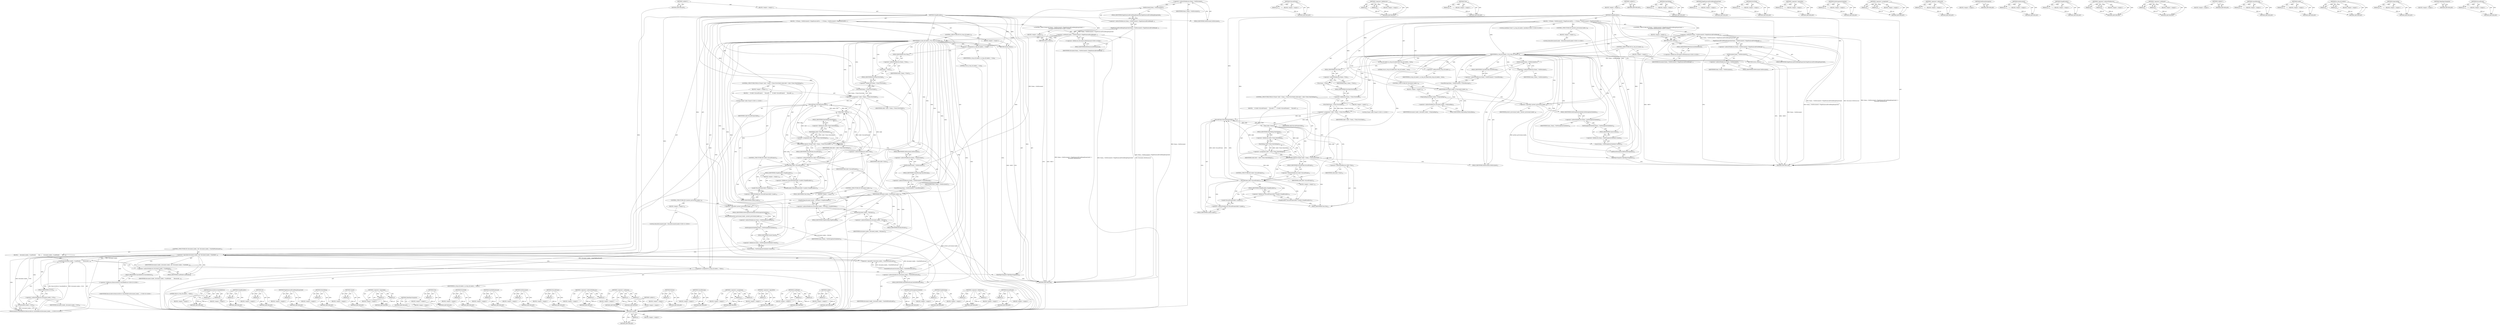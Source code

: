 digraph "IsLocalFrame" {
vulnerable_219 [label=<(METHOD,GetNavigationScheduler)>];
vulnerable_220 [label=<(PARAM,p1)>];
vulnerable_221 [label=<(BLOCK,&lt;empty&gt;,&lt;empty&gt;)>];
vulnerable_222 [label=<(METHOD_RETURN,ANY)>];
vulnerable_203 [label=<(METHOD,StopFetching)>];
vulnerable_204 [label=<(PARAM,p1)>];
vulnerable_205 [label=<(BLOCK,&lt;empty&gt;,&lt;empty&gt;)>];
vulnerable_206 [label=<(METHOD_RETURN,ANY)>];
vulnerable_161 [label=<(METHOD,&lt;operator&gt;.fieldAccess)>];
vulnerable_162 [label=<(PARAM,p1)>];
vulnerable_163 [label=<(PARAM,p2)>];
vulnerable_164 [label=<(BLOCK,&lt;empty&gt;,&lt;empty&gt;)>];
vulnerable_165 [label=<(METHOD_RETURN,ANY)>];
vulnerable_183 [label=<(METHOD,IsLocalFrame)>];
vulnerable_184 [label=<(PARAM,p1)>];
vulnerable_185 [label=<(BLOCK,&lt;empty&gt;,&lt;empty&gt;)>];
vulnerable_186 [label=<(METHOD_RETURN,ANY)>];
vulnerable_6 [label=<(METHOD,&lt;global&gt;)<SUB>1</SUB>>];
vulnerable_7 [label=<(BLOCK,&lt;empty&gt;,&lt;empty&gt;)<SUB>1</SUB>>];
vulnerable_8 [label=<(METHOD,StopAllLoaders)<SUB>1</SUB>>];
vulnerable_9 [label=<(BLOCK,{
  if (frame_-&gt;GetDocument()-&gt;PageDismissalEve...,{
  if (frame_-&gt;GetDocument()-&gt;PageDismissalEve...)<SUB>1</SUB>>];
vulnerable_10 [label="<(CONTROL_STRUCTURE,IF,if (frame_-&gt;GetDocument()-&gt;PageDismissalEventBeingDispatched() !=
      Document::kNoDismissal))<SUB>2</SUB>>"];
vulnerable_11 [label=<(&lt;operator&gt;.notEquals,frame_-&gt;GetDocument()-&gt;PageDismissalEventBeingD...)<SUB>2</SUB>>];
vulnerable_12 [label=<(PageDismissalEventBeingDispatched,frame_-&gt;GetDocument()-&gt;PageDismissalEventBeingD...)<SUB>2</SUB>>];
vulnerable_13 [label=<(&lt;operator&gt;.indirectFieldAccess,frame_-&gt;GetDocument()-&gt;PageDismissalEventBeingD...)<SUB>2</SUB>>];
vulnerable_14 [label=<(GetDocument,frame_-&gt;GetDocument())<SUB>2</SUB>>];
vulnerable_15 [label=<(&lt;operator&gt;.indirectFieldAccess,frame_-&gt;GetDocument)<SUB>2</SUB>>];
vulnerable_16 [label=<(IDENTIFIER,frame_,frame_-&gt;GetDocument())<SUB>2</SUB>>];
vulnerable_17 [label=<(FIELD_IDENTIFIER,GetDocument,GetDocument)<SUB>2</SUB>>];
vulnerable_18 [label=<(FIELD_IDENTIFIER,PageDismissalEventBeingDispatched,PageDismissalEventBeingDispatched)<SUB>2</SUB>>];
vulnerable_19 [label="<(&lt;operator&gt;.fieldAccess,Document::kNoDismissal)<SUB>3</SUB>>"];
vulnerable_20 [label=<(IDENTIFIER,Document,frame_-&gt;GetDocument()-&gt;PageDismissalEventBeingD...)<SUB>3</SUB>>];
vulnerable_21 [label=<(FIELD_IDENTIFIER,kNoDismissal,kNoDismissal)<SUB>3</SUB>>];
vulnerable_22 [label=<(BLOCK,&lt;empty&gt;,&lt;empty&gt;)<SUB>4</SUB>>];
vulnerable_23 [label=<(RETURN,return;,return;)<SUB>4</SUB>>];
vulnerable_24 [label=<(CONTROL_STRUCTURE,IF,if (in_stop_all_loaders_))<SUB>6</SUB>>];
vulnerable_25 [label=<(IDENTIFIER,in_stop_all_loaders_,if (in_stop_all_loaders_))<SUB>6</SUB>>];
vulnerable_26 [label=<(BLOCK,&lt;empty&gt;,&lt;empty&gt;)<SUB>7</SUB>>];
vulnerable_27 [label=<(RETURN,return;,return;)<SUB>7</SUB>>];
vulnerable_28 [label=<(&lt;operator&gt;.assignment,in_stop_all_loaders_ = true)<SUB>9</SUB>>];
vulnerable_29 [label=<(IDENTIFIER,in_stop_all_loaders_,in_stop_all_loaders_ = true)<SUB>9</SUB>>];
vulnerable_30 [label=<(LITERAL,true,in_stop_all_loaders_ = true)<SUB>9</SUB>>];
vulnerable_31 [label=<(CONTROL_STRUCTURE,FOR,for (Frame* child = frame_-&gt;Tree().FirstChild();child;child = child-&gt;Tree().NextSibling()))<SUB>11</SUB>>];
vulnerable_32 [label=<(BLOCK,&lt;empty&gt;,&lt;empty&gt;)<SUB>11</SUB>>];
vulnerable_33 [label="<(LOCAL,Frame* child: Frame*)<SUB>11</SUB>>"];
vulnerable_34 [label=<(&lt;operator&gt;.assignment,* child = frame_-&gt;Tree().FirstChild())<SUB>11</SUB>>];
vulnerable_35 [label=<(IDENTIFIER,child,* child = frame_-&gt;Tree().FirstChild())<SUB>11</SUB>>];
vulnerable_36 [label=<(FirstChild,frame_-&gt;Tree().FirstChild())<SUB>11</SUB>>];
vulnerable_37 [label=<(&lt;operator&gt;.fieldAccess,frame_-&gt;Tree().FirstChild)<SUB>11</SUB>>];
vulnerable_38 [label=<(Tree,frame_-&gt;Tree())<SUB>11</SUB>>];
vulnerable_39 [label=<(&lt;operator&gt;.indirectFieldAccess,frame_-&gt;Tree)<SUB>11</SUB>>];
vulnerable_40 [label=<(IDENTIFIER,frame_,frame_-&gt;Tree())<SUB>11</SUB>>];
vulnerable_41 [label=<(FIELD_IDENTIFIER,Tree,Tree)<SUB>11</SUB>>];
vulnerable_42 [label=<(FIELD_IDENTIFIER,FirstChild,FirstChild)<SUB>11</SUB>>];
vulnerable_43 [label=<(IDENTIFIER,child,for (Frame* child = frame_-&gt;Tree().FirstChild()...)<SUB>11</SUB>>];
vulnerable_44 [label=<(&lt;operator&gt;.assignment,child = child-&gt;Tree().NextSibling())<SUB>12</SUB>>];
vulnerable_45 [label=<(IDENTIFIER,child,child = child-&gt;Tree().NextSibling())<SUB>12</SUB>>];
vulnerable_46 [label=<(NextSibling,child-&gt;Tree().NextSibling())<SUB>12</SUB>>];
vulnerable_47 [label=<(&lt;operator&gt;.fieldAccess,child-&gt;Tree().NextSibling)<SUB>12</SUB>>];
vulnerable_48 [label=<(Tree,child-&gt;Tree())<SUB>12</SUB>>];
vulnerable_49 [label=<(&lt;operator&gt;.indirectFieldAccess,child-&gt;Tree)<SUB>12</SUB>>];
vulnerable_50 [label=<(IDENTIFIER,child,child-&gt;Tree())<SUB>12</SUB>>];
vulnerable_51 [label=<(FIELD_IDENTIFIER,Tree,Tree)<SUB>12</SUB>>];
vulnerable_52 [label=<(FIELD_IDENTIFIER,NextSibling,NextSibling)<SUB>12</SUB>>];
vulnerable_53 [label=<(BLOCK,{
    if (child-&gt;IsLocalFrame())
      ToLocalF...,{
    if (child-&gt;IsLocalFrame())
      ToLocalF...)<SUB>12</SUB>>];
vulnerable_54 [label=<(CONTROL_STRUCTURE,IF,if (child-&gt;IsLocalFrame()))<SUB>13</SUB>>];
vulnerable_55 [label=<(IsLocalFrame,child-&gt;IsLocalFrame())<SUB>13</SUB>>];
vulnerable_56 [label=<(&lt;operator&gt;.indirectFieldAccess,child-&gt;IsLocalFrame)<SUB>13</SUB>>];
vulnerable_57 [label=<(IDENTIFIER,child,child-&gt;IsLocalFrame())<SUB>13</SUB>>];
vulnerable_58 [label=<(FIELD_IDENTIFIER,IsLocalFrame,IsLocalFrame)<SUB>13</SUB>>];
vulnerable_59 [label=<(BLOCK,&lt;empty&gt;,&lt;empty&gt;)<SUB>14</SUB>>];
vulnerable_60 [label=<(StopAllLoaders,ToLocalFrame(child)-&gt;Loader().StopAllLoaders())<SUB>14</SUB>>];
vulnerable_61 [label=<(&lt;operator&gt;.fieldAccess,ToLocalFrame(child)-&gt;Loader().StopAllLoaders)<SUB>14</SUB>>];
vulnerable_62 [label=<(Loader,ToLocalFrame(child)-&gt;Loader())<SUB>14</SUB>>];
vulnerable_63 [label=<(&lt;operator&gt;.indirectFieldAccess,ToLocalFrame(child)-&gt;Loader)<SUB>14</SUB>>];
vulnerable_64 [label=<(ToLocalFrame,ToLocalFrame(child))<SUB>14</SUB>>];
vulnerable_65 [label=<(IDENTIFIER,child,ToLocalFrame(child))<SUB>14</SUB>>];
vulnerable_66 [label=<(FIELD_IDENTIFIER,Loader,Loader)<SUB>14</SUB>>];
vulnerable_67 [label=<(FIELD_IDENTIFIER,StopAllLoaders,StopAllLoaders)<SUB>14</SUB>>];
vulnerable_68 [label=<(CancelParsing,frame_-&gt;GetDocument()-&gt;CancelParsing())<SUB>17</SUB>>];
vulnerable_69 [label=<(&lt;operator&gt;.indirectFieldAccess,frame_-&gt;GetDocument()-&gt;CancelParsing)<SUB>17</SUB>>];
vulnerable_70 [label=<(GetDocument,frame_-&gt;GetDocument())<SUB>17</SUB>>];
vulnerable_71 [label=<(&lt;operator&gt;.indirectFieldAccess,frame_-&gt;GetDocument)<SUB>17</SUB>>];
vulnerable_72 [label=<(IDENTIFIER,frame_,frame_-&gt;GetDocument())<SUB>17</SUB>>];
vulnerable_73 [label=<(FIELD_IDENTIFIER,GetDocument,GetDocument)<SUB>17</SUB>>];
vulnerable_74 [label=<(FIELD_IDENTIFIER,CancelParsing,CancelParsing)<SUB>17</SUB>>];
vulnerable_75 [label=<(CONTROL_STRUCTURE,IF,if (document_loader_))<SUB>18</SUB>>];
vulnerable_76 [label=<(IDENTIFIER,document_loader_,if (document_loader_))<SUB>18</SUB>>];
vulnerable_77 [label=<(BLOCK,&lt;empty&gt;,&lt;empty&gt;)<SUB>19</SUB>>];
vulnerable_78 [label=<(StopFetching,document_loader_-&gt;Fetcher()-&gt;StopFetching())<SUB>19</SUB>>];
vulnerable_79 [label=<(&lt;operator&gt;.indirectFieldAccess,document_loader_-&gt;Fetcher()-&gt;StopFetching)<SUB>19</SUB>>];
vulnerable_80 [label=<(Fetcher,document_loader_-&gt;Fetcher())<SUB>19</SUB>>];
vulnerable_81 [label=<(&lt;operator&gt;.indirectFieldAccess,document_loader_-&gt;Fetcher)<SUB>19</SUB>>];
vulnerable_82 [label=<(IDENTIFIER,document_loader_,document_loader_-&gt;Fetcher())<SUB>19</SUB>>];
vulnerable_83 [label=<(FIELD_IDENTIFIER,Fetcher,Fetcher)<SUB>19</SUB>>];
vulnerable_84 [label=<(FIELD_IDENTIFIER,StopFetching,StopFetching)<SUB>19</SUB>>];
vulnerable_85 [label=<(CONTROL_STRUCTURE,IF,if (!protect_provisional_loader_))<SUB>20</SUB>>];
vulnerable_86 [label=<(&lt;operator&gt;.logicalNot,!protect_provisional_loader_)<SUB>20</SUB>>];
vulnerable_87 [label=<(IDENTIFIER,protect_provisional_loader_,!protect_provisional_loader_)<SUB>20</SUB>>];
vulnerable_88 [label=<(BLOCK,&lt;empty&gt;,&lt;empty&gt;)<SUB>21</SUB>>];
vulnerable_89 [label="<(LOCAL,DetachDocumentLoader : DetachDocumentLoader)<SUB>21</SUB>>"];
vulnerable_90 [label=<(Cancel,frame_-&gt;GetNavigationScheduler().Cancel())<SUB>22</SUB>>];
vulnerable_91 [label=<(&lt;operator&gt;.fieldAccess,frame_-&gt;GetNavigationScheduler().Cancel)<SUB>22</SUB>>];
vulnerable_92 [label=<(GetNavigationScheduler,frame_-&gt;GetNavigationScheduler())<SUB>22</SUB>>];
vulnerable_93 [label=<(&lt;operator&gt;.indirectFieldAccess,frame_-&gt;GetNavigationScheduler)<SUB>22</SUB>>];
vulnerable_94 [label=<(IDENTIFIER,frame_,frame_-&gt;GetNavigationScheduler())<SUB>22</SUB>>];
vulnerable_95 [label=<(FIELD_IDENTIFIER,GetNavigationScheduler,GetNavigationScheduler)<SUB>22</SUB>>];
vulnerable_96 [label=<(FIELD_IDENTIFIER,Cancel,Cancel)<SUB>22</SUB>>];
vulnerable_97 [label=<(CONTROL_STRUCTURE,IF,if (document_loader_ &amp;&amp; !document_loader_-&gt;SentDidFinishLoad()))<SUB>23</SUB>>];
vulnerable_98 [label=<(&lt;operator&gt;.logicalAnd,document_loader_ &amp;&amp; !document_loader_-&gt;SentDidF...)<SUB>23</SUB>>];
vulnerable_99 [label=<(IDENTIFIER,document_loader_,document_loader_ &amp;&amp; !document_loader_-&gt;SentDidF...)<SUB>23</SUB>>];
vulnerable_100 [label=<(&lt;operator&gt;.logicalNot,!document_loader_-&gt;SentDidFinishLoad())<SUB>23</SUB>>];
vulnerable_101 [label=<(SentDidFinishLoad,document_loader_-&gt;SentDidFinishLoad())<SUB>23</SUB>>];
vulnerable_102 [label=<(&lt;operator&gt;.indirectFieldAccess,document_loader_-&gt;SentDidFinishLoad)<SUB>23</SUB>>];
vulnerable_103 [label=<(IDENTIFIER,document_loader_,document_loader_-&gt;SentDidFinishLoad())<SUB>23</SUB>>];
vulnerable_104 [label=<(FIELD_IDENTIFIER,SentDidFinishLoad,SentDidFinishLoad)<SUB>23</SUB>>];
vulnerable_105 [label=<(BLOCK,{
    document_loader_-&gt;LoadFailed(
        Res...,{
    document_loader_-&gt;LoadFailed(
        Res...)<SUB>23</SUB>>];
vulnerable_106 [label=<(LoadFailed,document_loader_-&gt;LoadFailed(
        ResourceE...)<SUB>24</SUB>>];
vulnerable_107 [label=<(&lt;operator&gt;.indirectFieldAccess,document_loader_-&gt;LoadFailed)<SUB>24</SUB>>];
vulnerable_108 [label=<(IDENTIFIER,document_loader_,document_loader_-&gt;LoadFailed(
        ResourceE...)<SUB>24</SUB>>];
vulnerable_109 [label=<(FIELD_IDENTIFIER,LoadFailed,LoadFailed)<SUB>24</SUB>>];
vulnerable_110 [label="<(ResourceError.CancelledError,ResourceError::CancelledError(document_loader_-...)<SUB>25</SUB>>"];
vulnerable_111 [label="<(&lt;operator&gt;.fieldAccess,ResourceError::CancelledError)<SUB>25</SUB>>"];
vulnerable_112 [label="<(IDENTIFIER,ResourceError,ResourceError::CancelledError(document_loader_-...)<SUB>25</SUB>>"];
vulnerable_113 [label=<(FIELD_IDENTIFIER,CancelledError,CancelledError)<SUB>25</SUB>>];
vulnerable_114 [label=<(Url,document_loader_-&gt;Url())<SUB>25</SUB>>];
vulnerable_115 [label=<(&lt;operator&gt;.indirectFieldAccess,document_loader_-&gt;Url)<SUB>25</SUB>>];
vulnerable_116 [label=<(IDENTIFIER,document_loader_,document_loader_-&gt;Url())<SUB>25</SUB>>];
vulnerable_117 [label=<(FIELD_IDENTIFIER,Url,Url)<SUB>25</SUB>>];
vulnerable_118 [label=<(&lt;operator&gt;.assignment,in_stop_all_loaders_ = false)<SUB>27</SUB>>];
vulnerable_119 [label=<(IDENTIFIER,in_stop_all_loaders_,in_stop_all_loaders_ = false)<SUB>27</SUB>>];
vulnerable_120 [label=<(LITERAL,false,in_stop_all_loaders_ = false)<SUB>27</SUB>>];
vulnerable_121 [label=<(TakeObjectSnapshot,TakeObjectSnapshot())<SUB>29</SUB>>];
vulnerable_122 [label=<(METHOD_RETURN,void)<SUB>1</SUB>>];
vulnerable_124 [label=<(METHOD_RETURN,ANY)<SUB>1</SUB>>];
vulnerable_237 [label=<(METHOD,ResourceError.CancelledError)>];
vulnerable_238 [label=<(PARAM,p1)>];
vulnerable_239 [label=<(PARAM,p2)>];
vulnerable_240 [label=<(BLOCK,&lt;empty&gt;,&lt;empty&gt;)>];
vulnerable_241 [label=<(METHOD_RETURN,ANY)>];
vulnerable_187 [label=<(METHOD,StopAllLoaders)>];
vulnerable_188 [label=<(PARAM,p1)>];
vulnerable_189 [label=<(BLOCK,&lt;empty&gt;,&lt;empty&gt;)>];
vulnerable_190 [label=<(METHOD_RETURN,ANY)>];
vulnerable_242 [label=<(METHOD,Url)>];
vulnerable_243 [label=<(PARAM,p1)>];
vulnerable_244 [label=<(BLOCK,&lt;empty&gt;,&lt;empty&gt;)>];
vulnerable_245 [label=<(METHOD_RETURN,ANY)>];
vulnerable_148 [label=<(METHOD,PageDismissalEventBeingDispatched)>];
vulnerable_149 [label=<(PARAM,p1)>];
vulnerable_150 [label=<(BLOCK,&lt;empty&gt;,&lt;empty&gt;)>];
vulnerable_151 [label=<(METHOD_RETURN,ANY)>];
vulnerable_179 [label=<(METHOD,NextSibling)>];
vulnerable_180 [label=<(PARAM,p1)>];
vulnerable_181 [label=<(BLOCK,&lt;empty&gt;,&lt;empty&gt;)>];
vulnerable_182 [label=<(METHOD_RETURN,ANY)>];
vulnerable_215 [label=<(METHOD,Cancel)>];
vulnerable_216 [label=<(PARAM,p1)>];
vulnerable_217 [label=<(BLOCK,&lt;empty&gt;,&lt;empty&gt;)>];
vulnerable_218 [label=<(METHOD_RETURN,ANY)>];
vulnerable_223 [label=<(METHOD,&lt;operator&gt;.logicalAnd)>];
vulnerable_224 [label=<(PARAM,p1)>];
vulnerable_225 [label=<(PARAM,p2)>];
vulnerable_226 [label=<(BLOCK,&lt;empty&gt;,&lt;empty&gt;)>];
vulnerable_227 [label=<(METHOD_RETURN,ANY)>];
vulnerable_246 [label=<(METHOD,TakeObjectSnapshot)>];
vulnerable_247 [label=<(BLOCK,&lt;empty&gt;,&lt;empty&gt;)>];
vulnerable_248 [label=<(METHOD_RETURN,ANY)>];
vulnerable_175 [label=<(METHOD,Tree)>];
vulnerable_176 [label=<(PARAM,p1)>];
vulnerable_177 [label=<(BLOCK,&lt;empty&gt;,&lt;empty&gt;)>];
vulnerable_178 [label=<(METHOD_RETURN,ANY)>];
vulnerable_171 [label=<(METHOD,FirstChild)>];
vulnerable_172 [label=<(PARAM,p1)>];
vulnerable_173 [label=<(BLOCK,&lt;empty&gt;,&lt;empty&gt;)>];
vulnerable_174 [label=<(METHOD_RETURN,ANY)>];
vulnerable_228 [label=<(METHOD,SentDidFinishLoad)>];
vulnerable_229 [label=<(PARAM,p1)>];
vulnerable_230 [label=<(BLOCK,&lt;empty&gt;,&lt;empty&gt;)>];
vulnerable_231 [label=<(METHOD_RETURN,ANY)>];
vulnerable_157 [label=<(METHOD,GetDocument)>];
vulnerable_158 [label=<(PARAM,p1)>];
vulnerable_159 [label=<(BLOCK,&lt;empty&gt;,&lt;empty&gt;)>];
vulnerable_160 [label=<(METHOD_RETURN,ANY)>];
vulnerable_195 [label=<(METHOD,ToLocalFrame)>];
vulnerable_196 [label=<(PARAM,p1)>];
vulnerable_197 [label=<(BLOCK,&lt;empty&gt;,&lt;empty&gt;)>];
vulnerable_198 [label=<(METHOD_RETURN,ANY)>];
vulnerable_152 [label=<(METHOD,&lt;operator&gt;.indirectFieldAccess)>];
vulnerable_153 [label=<(PARAM,p1)>];
vulnerable_154 [label=<(PARAM,p2)>];
vulnerable_155 [label=<(BLOCK,&lt;empty&gt;,&lt;empty&gt;)>];
vulnerable_156 [label=<(METHOD_RETURN,ANY)>];
vulnerable_143 [label=<(METHOD,&lt;operator&gt;.notEquals)>];
vulnerable_144 [label=<(PARAM,p1)>];
vulnerable_145 [label=<(PARAM,p2)>];
vulnerable_146 [label=<(BLOCK,&lt;empty&gt;,&lt;empty&gt;)>];
vulnerable_147 [label=<(METHOD_RETURN,ANY)>];
vulnerable_137 [label=<(METHOD,&lt;global&gt;)<SUB>1</SUB>>];
vulnerable_138 [label=<(BLOCK,&lt;empty&gt;,&lt;empty&gt;)>];
vulnerable_139 [label=<(METHOD_RETURN,ANY)>];
vulnerable_207 [label=<(METHOD,Fetcher)>];
vulnerable_208 [label=<(PARAM,p1)>];
vulnerable_209 [label=<(BLOCK,&lt;empty&gt;,&lt;empty&gt;)>];
vulnerable_210 [label=<(METHOD_RETURN,ANY)>];
vulnerable_199 [label=<(METHOD,CancelParsing)>];
vulnerable_200 [label=<(PARAM,p1)>];
vulnerable_201 [label=<(BLOCK,&lt;empty&gt;,&lt;empty&gt;)>];
vulnerable_202 [label=<(METHOD_RETURN,ANY)>];
vulnerable_166 [label=<(METHOD,&lt;operator&gt;.assignment)>];
vulnerable_167 [label=<(PARAM,p1)>];
vulnerable_168 [label=<(PARAM,p2)>];
vulnerable_169 [label=<(BLOCK,&lt;empty&gt;,&lt;empty&gt;)>];
vulnerable_170 [label=<(METHOD_RETURN,ANY)>];
vulnerable_211 [label=<(METHOD,&lt;operator&gt;.logicalNot)>];
vulnerable_212 [label=<(PARAM,p1)>];
vulnerable_213 [label=<(BLOCK,&lt;empty&gt;,&lt;empty&gt;)>];
vulnerable_214 [label=<(METHOD_RETURN,ANY)>];
vulnerable_232 [label=<(METHOD,LoadFailed)>];
vulnerable_233 [label=<(PARAM,p1)>];
vulnerable_234 [label=<(PARAM,p2)>];
vulnerable_235 [label=<(BLOCK,&lt;empty&gt;,&lt;empty&gt;)>];
vulnerable_236 [label=<(METHOD_RETURN,ANY)>];
vulnerable_191 [label=<(METHOD,Loader)>];
vulnerable_192 [label=<(PARAM,p1)>];
vulnerable_193 [label=<(BLOCK,&lt;empty&gt;,&lt;empty&gt;)>];
vulnerable_194 [label=<(METHOD_RETURN,ANY)>];
fixed_198 [label=<(METHOD,Cancel)>];
fixed_199 [label=<(PARAM,p1)>];
fixed_200 [label=<(BLOCK,&lt;empty&gt;,&lt;empty&gt;)>];
fixed_201 [label=<(METHOD_RETURN,ANY)>];
fixed_182 [label=<(METHOD,ToLocalFrame)>];
fixed_183 [label=<(PARAM,p1)>];
fixed_184 [label=<(BLOCK,&lt;empty&gt;,&lt;empty&gt;)>];
fixed_185 [label=<(METHOD_RETURN,ANY)>];
fixed_139 [label=<(METHOD,&lt;operator&gt;.fieldAccess)>];
fixed_140 [label=<(PARAM,p1)>];
fixed_141 [label=<(PARAM,p2)>];
fixed_142 [label=<(BLOCK,&lt;empty&gt;,&lt;empty&gt;)>];
fixed_143 [label=<(METHOD_RETURN,ANY)>];
fixed_162 [label=<(METHOD,Tree)>];
fixed_163 [label=<(PARAM,p1)>];
fixed_164 [label=<(BLOCK,&lt;empty&gt;,&lt;empty&gt;)>];
fixed_165 [label=<(METHOD_RETURN,ANY)>];
fixed_6 [label=<(METHOD,&lt;global&gt;)<SUB>1</SUB>>];
fixed_7 [label=<(BLOCK,&lt;empty&gt;,&lt;empty&gt;)<SUB>1</SUB>>];
fixed_8 [label=<(METHOD,StopAllLoaders)<SUB>1</SUB>>];
fixed_9 [label=<(BLOCK,{
  if (frame_-&gt;GetDocument()-&gt;PageDismissalEve...,{
  if (frame_-&gt;GetDocument()-&gt;PageDismissalEve...)<SUB>1</SUB>>];
fixed_10 [label="<(CONTROL_STRUCTURE,IF,if (frame_-&gt;GetDocument()-&gt;PageDismissalEventBeingDispatched() !=
      Document::kNoDismissal))<SUB>2</SUB>>"];
fixed_11 [label=<(&lt;operator&gt;.notEquals,frame_-&gt;GetDocument()-&gt;PageDismissalEventBeingD...)<SUB>2</SUB>>];
fixed_12 [label=<(PageDismissalEventBeingDispatched,frame_-&gt;GetDocument()-&gt;PageDismissalEventBeingD...)<SUB>2</SUB>>];
fixed_13 [label=<(&lt;operator&gt;.indirectFieldAccess,frame_-&gt;GetDocument()-&gt;PageDismissalEventBeingD...)<SUB>2</SUB>>];
fixed_14 [label=<(GetDocument,frame_-&gt;GetDocument())<SUB>2</SUB>>];
fixed_15 [label=<(&lt;operator&gt;.indirectFieldAccess,frame_-&gt;GetDocument)<SUB>2</SUB>>];
fixed_16 [label=<(IDENTIFIER,frame_,frame_-&gt;GetDocument())<SUB>2</SUB>>];
fixed_17 [label=<(FIELD_IDENTIFIER,GetDocument,GetDocument)<SUB>2</SUB>>];
fixed_18 [label=<(FIELD_IDENTIFIER,PageDismissalEventBeingDispatched,PageDismissalEventBeingDispatched)<SUB>2</SUB>>];
fixed_19 [label="<(&lt;operator&gt;.fieldAccess,Document::kNoDismissal)<SUB>3</SUB>>"];
fixed_20 [label=<(IDENTIFIER,Document,frame_-&gt;GetDocument()-&gt;PageDismissalEventBeingD...)<SUB>3</SUB>>];
fixed_21 [label=<(FIELD_IDENTIFIER,kNoDismissal,kNoDismissal)<SUB>3</SUB>>];
fixed_22 [label=<(BLOCK,&lt;empty&gt;,&lt;empty&gt;)<SUB>4</SUB>>];
fixed_23 [label=<(RETURN,return;,return;)<SUB>4</SUB>>];
fixed_24 [label=<(CONTROL_STRUCTURE,IF,if (in_stop_all_loaders_))<SUB>6</SUB>>];
fixed_25 [label=<(IDENTIFIER,in_stop_all_loaders_,if (in_stop_all_loaders_))<SUB>6</SUB>>];
fixed_26 [label=<(BLOCK,&lt;empty&gt;,&lt;empty&gt;)<SUB>7</SUB>>];
fixed_27 [label=<(RETURN,return;,return;)<SUB>7</SUB>>];
fixed_28 [label="<(LOCAL,AutoReset&lt;bool&gt; in_stop_all_loaders: AutoReset&lt;bool&gt;)<SUB>9</SUB>>"];
fixed_29 [label=<(in_stop_all_loaders,in_stop_all_loaders(&amp;in_stop_all_loaders_, true))<SUB>9</SUB>>];
fixed_30 [label=<(&lt;operator&gt;.addressOf,&amp;in_stop_all_loaders_)<SUB>9</SUB>>];
fixed_31 [label=<(IDENTIFIER,in_stop_all_loaders_,in_stop_all_loaders(&amp;in_stop_all_loaders_, true))<SUB>9</SUB>>];
fixed_32 [label=<(LITERAL,true,in_stop_all_loaders(&amp;in_stop_all_loaders_, true))<SUB>9</SUB>>];
fixed_33 [label=<(CONTROL_STRUCTURE,FOR,for (Frame* child = frame_-&gt;Tree().FirstChild();child;child = child-&gt;Tree().NextSibling()))<SUB>11</SUB>>];
fixed_34 [label=<(BLOCK,&lt;empty&gt;,&lt;empty&gt;)<SUB>11</SUB>>];
fixed_35 [label="<(LOCAL,Frame* child: Frame*)<SUB>11</SUB>>"];
fixed_36 [label=<(&lt;operator&gt;.assignment,* child = frame_-&gt;Tree().FirstChild())<SUB>11</SUB>>];
fixed_37 [label=<(IDENTIFIER,child,* child = frame_-&gt;Tree().FirstChild())<SUB>11</SUB>>];
fixed_38 [label=<(FirstChild,frame_-&gt;Tree().FirstChild())<SUB>11</SUB>>];
fixed_39 [label=<(&lt;operator&gt;.fieldAccess,frame_-&gt;Tree().FirstChild)<SUB>11</SUB>>];
fixed_40 [label=<(Tree,frame_-&gt;Tree())<SUB>11</SUB>>];
fixed_41 [label=<(&lt;operator&gt;.indirectFieldAccess,frame_-&gt;Tree)<SUB>11</SUB>>];
fixed_42 [label=<(IDENTIFIER,frame_,frame_-&gt;Tree())<SUB>11</SUB>>];
fixed_43 [label=<(FIELD_IDENTIFIER,Tree,Tree)<SUB>11</SUB>>];
fixed_44 [label=<(FIELD_IDENTIFIER,FirstChild,FirstChild)<SUB>11</SUB>>];
fixed_45 [label=<(IDENTIFIER,child,for (Frame* child = frame_-&gt;Tree().FirstChild()...)<SUB>11</SUB>>];
fixed_46 [label=<(&lt;operator&gt;.assignment,child = child-&gt;Tree().NextSibling())<SUB>12</SUB>>];
fixed_47 [label=<(IDENTIFIER,child,child = child-&gt;Tree().NextSibling())<SUB>12</SUB>>];
fixed_48 [label=<(NextSibling,child-&gt;Tree().NextSibling())<SUB>12</SUB>>];
fixed_49 [label=<(&lt;operator&gt;.fieldAccess,child-&gt;Tree().NextSibling)<SUB>12</SUB>>];
fixed_50 [label=<(Tree,child-&gt;Tree())<SUB>12</SUB>>];
fixed_51 [label=<(&lt;operator&gt;.indirectFieldAccess,child-&gt;Tree)<SUB>12</SUB>>];
fixed_52 [label=<(IDENTIFIER,child,child-&gt;Tree())<SUB>12</SUB>>];
fixed_53 [label=<(FIELD_IDENTIFIER,Tree,Tree)<SUB>12</SUB>>];
fixed_54 [label=<(FIELD_IDENTIFIER,NextSibling,NextSibling)<SUB>12</SUB>>];
fixed_55 [label=<(BLOCK,{
    if (child-&gt;IsLocalFrame())
      ToLocalF...,{
    if (child-&gt;IsLocalFrame())
      ToLocalF...)<SUB>12</SUB>>];
fixed_56 [label=<(CONTROL_STRUCTURE,IF,if (child-&gt;IsLocalFrame()))<SUB>13</SUB>>];
fixed_57 [label=<(IsLocalFrame,child-&gt;IsLocalFrame())<SUB>13</SUB>>];
fixed_58 [label=<(&lt;operator&gt;.indirectFieldAccess,child-&gt;IsLocalFrame)<SUB>13</SUB>>];
fixed_59 [label=<(IDENTIFIER,child,child-&gt;IsLocalFrame())<SUB>13</SUB>>];
fixed_60 [label=<(FIELD_IDENTIFIER,IsLocalFrame,IsLocalFrame)<SUB>13</SUB>>];
fixed_61 [label=<(BLOCK,&lt;empty&gt;,&lt;empty&gt;)<SUB>14</SUB>>];
fixed_62 [label=<(StopAllLoaders,ToLocalFrame(child)-&gt;Loader().StopAllLoaders())<SUB>14</SUB>>];
fixed_63 [label=<(&lt;operator&gt;.fieldAccess,ToLocalFrame(child)-&gt;Loader().StopAllLoaders)<SUB>14</SUB>>];
fixed_64 [label=<(Loader,ToLocalFrame(child)-&gt;Loader())<SUB>14</SUB>>];
fixed_65 [label=<(&lt;operator&gt;.indirectFieldAccess,ToLocalFrame(child)-&gt;Loader)<SUB>14</SUB>>];
fixed_66 [label=<(ToLocalFrame,ToLocalFrame(child))<SUB>14</SUB>>];
fixed_67 [label=<(IDENTIFIER,child,ToLocalFrame(child))<SUB>14</SUB>>];
fixed_68 [label=<(FIELD_IDENTIFIER,Loader,Loader)<SUB>14</SUB>>];
fixed_69 [label=<(FIELD_IDENTIFIER,StopAllLoaders,StopAllLoaders)<SUB>14</SUB>>];
fixed_70 [label=<(CancelParsing,frame_-&gt;GetDocument()-&gt;CancelParsing())<SUB>17</SUB>>];
fixed_71 [label=<(&lt;operator&gt;.indirectFieldAccess,frame_-&gt;GetDocument()-&gt;CancelParsing)<SUB>17</SUB>>];
fixed_72 [label=<(GetDocument,frame_-&gt;GetDocument())<SUB>17</SUB>>];
fixed_73 [label=<(&lt;operator&gt;.indirectFieldAccess,frame_-&gt;GetDocument)<SUB>17</SUB>>];
fixed_74 [label=<(IDENTIFIER,frame_,frame_-&gt;GetDocument())<SUB>17</SUB>>];
fixed_75 [label=<(FIELD_IDENTIFIER,GetDocument,GetDocument)<SUB>17</SUB>>];
fixed_76 [label=<(FIELD_IDENTIFIER,CancelParsing,CancelParsing)<SUB>17</SUB>>];
fixed_77 [label=<(CONTROL_STRUCTURE,IF,if (document_loader_))<SUB>18</SUB>>];
fixed_78 [label=<(IDENTIFIER,document_loader_,if (document_loader_))<SUB>18</SUB>>];
fixed_79 [label=<(BLOCK,&lt;empty&gt;,&lt;empty&gt;)<SUB>19</SUB>>];
fixed_80 [label=<(StopLoading,document_loader_-&gt;StopLoading())<SUB>19</SUB>>];
fixed_81 [label=<(&lt;operator&gt;.indirectFieldAccess,document_loader_-&gt;StopLoading)<SUB>19</SUB>>];
fixed_82 [label=<(IDENTIFIER,document_loader_,document_loader_-&gt;StopLoading())<SUB>19</SUB>>];
fixed_83 [label=<(FIELD_IDENTIFIER,StopLoading,StopLoading)<SUB>19</SUB>>];
fixed_84 [label=<(CONTROL_STRUCTURE,IF,if (!protect_provisional_loader_))<SUB>20</SUB>>];
fixed_85 [label=<(&lt;operator&gt;.logicalNot,!protect_provisional_loader_)<SUB>20</SUB>>];
fixed_86 [label=<(IDENTIFIER,protect_provisional_loader_,!protect_provisional_loader_)<SUB>20</SUB>>];
fixed_87 [label=<(BLOCK,&lt;empty&gt;,&lt;empty&gt;)<SUB>21</SUB>>];
fixed_88 [label="<(LOCAL,DetachDocumentLoader : DetachDocumentLoader)<SUB>21</SUB>>"];
fixed_89 [label=<(Cancel,frame_-&gt;GetNavigationScheduler().Cancel())<SUB>22</SUB>>];
fixed_90 [label=<(&lt;operator&gt;.fieldAccess,frame_-&gt;GetNavigationScheduler().Cancel)<SUB>22</SUB>>];
fixed_91 [label=<(GetNavigationScheduler,frame_-&gt;GetNavigationScheduler())<SUB>22</SUB>>];
fixed_92 [label=<(&lt;operator&gt;.indirectFieldAccess,frame_-&gt;GetNavigationScheduler)<SUB>22</SUB>>];
fixed_93 [label=<(IDENTIFIER,frame_,frame_-&gt;GetNavigationScheduler())<SUB>22</SUB>>];
fixed_94 [label=<(FIELD_IDENTIFIER,GetNavigationScheduler,GetNavigationScheduler)<SUB>22</SUB>>];
fixed_95 [label=<(FIELD_IDENTIFIER,Cancel,Cancel)<SUB>22</SUB>>];
fixed_96 [label=<(DidFinishNavigation,DidFinishNavigation())<SUB>23</SUB>>];
fixed_97 [label=<(TakeObjectSnapshot,TakeObjectSnapshot())<SUB>25</SUB>>];
fixed_98 [label=<(METHOD_RETURN,void)<SUB>1</SUB>>];
fixed_100 [label=<(METHOD_RETURN,ANY)<SUB>1</SUB>>];
fixed_166 [label=<(METHOD,NextSibling)>];
fixed_167 [label=<(PARAM,p1)>];
fixed_168 [label=<(BLOCK,&lt;empty&gt;,&lt;empty&gt;)>];
fixed_169 [label=<(METHOD_RETURN,ANY)>];
fixed_126 [label=<(METHOD,PageDismissalEventBeingDispatched)>];
fixed_127 [label=<(PARAM,p1)>];
fixed_128 [label=<(BLOCK,&lt;empty&gt;,&lt;empty&gt;)>];
fixed_129 [label=<(METHOD_RETURN,ANY)>];
fixed_158 [label=<(METHOD,FirstChild)>];
fixed_159 [label=<(PARAM,p1)>];
fixed_160 [label=<(BLOCK,&lt;empty&gt;,&lt;empty&gt;)>];
fixed_161 [label=<(METHOD_RETURN,ANY)>];
fixed_194 [label=<(METHOD,&lt;operator&gt;.logicalNot)>];
fixed_195 [label=<(PARAM,p1)>];
fixed_196 [label=<(BLOCK,&lt;empty&gt;,&lt;empty&gt;)>];
fixed_197 [label=<(METHOD_RETURN,ANY)>];
fixed_202 [label=<(METHOD,GetNavigationScheduler)>];
fixed_203 [label=<(PARAM,p1)>];
fixed_204 [label=<(BLOCK,&lt;empty&gt;,&lt;empty&gt;)>];
fixed_205 [label=<(METHOD_RETURN,ANY)>];
fixed_153 [label=<(METHOD,&lt;operator&gt;.assignment)>];
fixed_154 [label=<(PARAM,p1)>];
fixed_155 [label=<(PARAM,p2)>];
fixed_156 [label=<(BLOCK,&lt;empty&gt;,&lt;empty&gt;)>];
fixed_157 [label=<(METHOD_RETURN,ANY)>];
fixed_149 [label=<(METHOD,&lt;operator&gt;.addressOf)>];
fixed_150 [label=<(PARAM,p1)>];
fixed_151 [label=<(BLOCK,&lt;empty&gt;,&lt;empty&gt;)>];
fixed_152 [label=<(METHOD_RETURN,ANY)>];
fixed_206 [label=<(METHOD,DidFinishNavigation)>];
fixed_207 [label=<(BLOCK,&lt;empty&gt;,&lt;empty&gt;)>];
fixed_208 [label=<(METHOD_RETURN,ANY)>];
fixed_135 [label=<(METHOD,GetDocument)>];
fixed_136 [label=<(PARAM,p1)>];
fixed_137 [label=<(BLOCK,&lt;empty&gt;,&lt;empty&gt;)>];
fixed_138 [label=<(METHOD_RETURN,ANY)>];
fixed_174 [label=<(METHOD,StopAllLoaders)>];
fixed_175 [label=<(PARAM,p1)>];
fixed_176 [label=<(BLOCK,&lt;empty&gt;,&lt;empty&gt;)>];
fixed_177 [label=<(METHOD_RETURN,ANY)>];
fixed_130 [label=<(METHOD,&lt;operator&gt;.indirectFieldAccess)>];
fixed_131 [label=<(PARAM,p1)>];
fixed_132 [label=<(PARAM,p2)>];
fixed_133 [label=<(BLOCK,&lt;empty&gt;,&lt;empty&gt;)>];
fixed_134 [label=<(METHOD_RETURN,ANY)>];
fixed_121 [label=<(METHOD,&lt;operator&gt;.notEquals)>];
fixed_122 [label=<(PARAM,p1)>];
fixed_123 [label=<(PARAM,p2)>];
fixed_124 [label=<(BLOCK,&lt;empty&gt;,&lt;empty&gt;)>];
fixed_125 [label=<(METHOD_RETURN,ANY)>];
fixed_115 [label=<(METHOD,&lt;global&gt;)<SUB>1</SUB>>];
fixed_116 [label=<(BLOCK,&lt;empty&gt;,&lt;empty&gt;)>];
fixed_117 [label=<(METHOD_RETURN,ANY)>];
fixed_186 [label=<(METHOD,CancelParsing)>];
fixed_187 [label=<(PARAM,p1)>];
fixed_188 [label=<(BLOCK,&lt;empty&gt;,&lt;empty&gt;)>];
fixed_189 [label=<(METHOD_RETURN,ANY)>];
fixed_178 [label=<(METHOD,Loader)>];
fixed_179 [label=<(PARAM,p1)>];
fixed_180 [label=<(BLOCK,&lt;empty&gt;,&lt;empty&gt;)>];
fixed_181 [label=<(METHOD_RETURN,ANY)>];
fixed_144 [label=<(METHOD,in_stop_all_loaders)>];
fixed_145 [label=<(PARAM,p1)>];
fixed_146 [label=<(PARAM,p2)>];
fixed_147 [label=<(BLOCK,&lt;empty&gt;,&lt;empty&gt;)>];
fixed_148 [label=<(METHOD_RETURN,ANY)>];
fixed_190 [label=<(METHOD,StopLoading)>];
fixed_191 [label=<(PARAM,p1)>];
fixed_192 [label=<(BLOCK,&lt;empty&gt;,&lt;empty&gt;)>];
fixed_193 [label=<(METHOD_RETURN,ANY)>];
fixed_209 [label=<(METHOD,TakeObjectSnapshot)>];
fixed_210 [label=<(BLOCK,&lt;empty&gt;,&lt;empty&gt;)>];
fixed_211 [label=<(METHOD_RETURN,ANY)>];
fixed_170 [label=<(METHOD,IsLocalFrame)>];
fixed_171 [label=<(PARAM,p1)>];
fixed_172 [label=<(BLOCK,&lt;empty&gt;,&lt;empty&gt;)>];
fixed_173 [label=<(METHOD_RETURN,ANY)>];
vulnerable_219 -> vulnerable_220  [key=0, label="AST: "];
vulnerable_219 -> vulnerable_220  [key=1, label="DDG: "];
vulnerable_219 -> vulnerable_221  [key=0, label="AST: "];
vulnerable_219 -> vulnerable_222  [key=0, label="AST: "];
vulnerable_219 -> vulnerable_222  [key=1, label="CFG: "];
vulnerable_220 -> vulnerable_222  [key=0, label="DDG: p1"];
vulnerable_221 -> fixed_198  [key=0];
vulnerable_222 -> fixed_198  [key=0];
vulnerable_203 -> vulnerable_204  [key=0, label="AST: "];
vulnerable_203 -> vulnerable_204  [key=1, label="DDG: "];
vulnerable_203 -> vulnerable_205  [key=0, label="AST: "];
vulnerable_203 -> vulnerable_206  [key=0, label="AST: "];
vulnerable_203 -> vulnerable_206  [key=1, label="CFG: "];
vulnerable_204 -> vulnerable_206  [key=0, label="DDG: p1"];
vulnerable_205 -> fixed_198  [key=0];
vulnerable_206 -> fixed_198  [key=0];
vulnerable_161 -> vulnerable_162  [key=0, label="AST: "];
vulnerable_161 -> vulnerable_162  [key=1, label="DDG: "];
vulnerable_161 -> vulnerable_164  [key=0, label="AST: "];
vulnerable_161 -> vulnerable_163  [key=0, label="AST: "];
vulnerable_161 -> vulnerable_163  [key=1, label="DDG: "];
vulnerable_161 -> vulnerable_165  [key=0, label="AST: "];
vulnerable_161 -> vulnerable_165  [key=1, label="CFG: "];
vulnerable_162 -> vulnerable_165  [key=0, label="DDG: p1"];
vulnerable_163 -> vulnerable_165  [key=0, label="DDG: p2"];
vulnerable_164 -> fixed_198  [key=0];
vulnerable_165 -> fixed_198  [key=0];
vulnerable_183 -> vulnerable_184  [key=0, label="AST: "];
vulnerable_183 -> vulnerable_184  [key=1, label="DDG: "];
vulnerable_183 -> vulnerable_185  [key=0, label="AST: "];
vulnerable_183 -> vulnerable_186  [key=0, label="AST: "];
vulnerable_183 -> vulnerable_186  [key=1, label="CFG: "];
vulnerable_184 -> vulnerable_186  [key=0, label="DDG: p1"];
vulnerable_185 -> fixed_198  [key=0];
vulnerable_186 -> fixed_198  [key=0];
vulnerable_6 -> vulnerable_7  [key=0, label="AST: "];
vulnerable_6 -> vulnerable_124  [key=0, label="AST: "];
vulnerable_6 -> vulnerable_124  [key=1, label="CFG: "];
vulnerable_7 -> vulnerable_8  [key=0, label="AST: "];
vulnerable_8 -> vulnerable_9  [key=0, label="AST: "];
vulnerable_8 -> vulnerable_122  [key=0, label="AST: "];
vulnerable_8 -> vulnerable_17  [key=0, label="CFG: "];
vulnerable_8 -> vulnerable_28  [key=0, label="DDG: "];
vulnerable_8 -> vulnerable_118  [key=0, label="DDG: "];
vulnerable_8 -> vulnerable_121  [key=0, label="DDG: "];
vulnerable_8 -> vulnerable_25  [key=0, label="DDG: "];
vulnerable_8 -> vulnerable_43  [key=0, label="DDG: "];
vulnerable_8 -> vulnerable_76  [key=0, label="DDG: "];
vulnerable_8 -> vulnerable_23  [key=0, label="DDG: "];
vulnerable_8 -> vulnerable_27  [key=0, label="DDG: "];
vulnerable_8 -> vulnerable_86  [key=0, label="DDG: "];
vulnerable_8 -> vulnerable_98  [key=0, label="DDG: "];
vulnerable_8 -> vulnerable_64  [key=0, label="DDG: "];
vulnerable_9 -> vulnerable_10  [key=0, label="AST: "];
vulnerable_9 -> vulnerable_24  [key=0, label="AST: "];
vulnerable_9 -> vulnerable_28  [key=0, label="AST: "];
vulnerable_9 -> vulnerable_31  [key=0, label="AST: "];
vulnerable_9 -> vulnerable_68  [key=0, label="AST: "];
vulnerable_9 -> vulnerable_75  [key=0, label="AST: "];
vulnerable_9 -> vulnerable_85  [key=0, label="AST: "];
vulnerable_9 -> vulnerable_90  [key=0, label="AST: "];
vulnerable_9 -> vulnerable_97  [key=0, label="AST: "];
vulnerable_9 -> vulnerable_118  [key=0, label="AST: "];
vulnerable_9 -> vulnerable_121  [key=0, label="AST: "];
vulnerable_10 -> vulnerable_11  [key=0, label="AST: "];
vulnerable_10 -> vulnerable_22  [key=0, label="AST: "];
vulnerable_11 -> vulnerable_12  [key=0, label="AST: "];
vulnerable_11 -> vulnerable_19  [key=0, label="AST: "];
vulnerable_11 -> vulnerable_23  [key=0, label="CFG: "];
vulnerable_11 -> vulnerable_23  [key=1, label="CDG: "];
vulnerable_11 -> vulnerable_25  [key=0, label="CFG: "];
vulnerable_11 -> vulnerable_25  [key=1, label="CDG: "];
vulnerable_11 -> vulnerable_122  [key=0, label="DDG: frame_-&gt;GetDocument()-&gt;PageDismissalEventBeingDispatched()"];
vulnerable_11 -> vulnerable_122  [key=1, label="DDG: Document::kNoDismissal"];
vulnerable_11 -> vulnerable_122  [key=2, label="DDG: frame_-&gt;GetDocument()-&gt;PageDismissalEventBeingDispatched() !=
      Document::kNoDismissal"];
vulnerable_12 -> vulnerable_13  [key=0, label="AST: "];
vulnerable_12 -> vulnerable_21  [key=0, label="CFG: "];
vulnerable_12 -> vulnerable_122  [key=0, label="DDG: frame_-&gt;GetDocument()-&gt;PageDismissalEventBeingDispatched"];
vulnerable_12 -> vulnerable_11  [key=0, label="DDG: frame_-&gt;GetDocument()-&gt;PageDismissalEventBeingDispatched"];
vulnerable_13 -> vulnerable_14  [key=0, label="AST: "];
vulnerable_13 -> vulnerable_18  [key=0, label="AST: "];
vulnerable_13 -> vulnerable_12  [key=0, label="CFG: "];
vulnerable_14 -> vulnerable_15  [key=0, label="AST: "];
vulnerable_14 -> vulnerable_18  [key=0, label="CFG: "];
vulnerable_14 -> vulnerable_122  [key=0, label="DDG: frame_-&gt;GetDocument"];
vulnerable_14 -> vulnerable_70  [key=0, label="DDG: frame_-&gt;GetDocument"];
vulnerable_15 -> vulnerable_16  [key=0, label="AST: "];
vulnerable_15 -> vulnerable_17  [key=0, label="AST: "];
vulnerable_15 -> vulnerable_14  [key=0, label="CFG: "];
vulnerable_16 -> fixed_198  [key=0];
vulnerable_17 -> vulnerable_15  [key=0, label="CFG: "];
vulnerable_18 -> vulnerable_13  [key=0, label="CFG: "];
vulnerable_19 -> vulnerable_20  [key=0, label="AST: "];
vulnerable_19 -> vulnerable_21  [key=0, label="AST: "];
vulnerable_19 -> vulnerable_11  [key=0, label="CFG: "];
vulnerable_20 -> fixed_198  [key=0];
vulnerable_21 -> vulnerable_19  [key=0, label="CFG: "];
vulnerable_22 -> vulnerable_23  [key=0, label="AST: "];
vulnerable_23 -> vulnerable_122  [key=0, label="CFG: "];
vulnerable_23 -> vulnerable_122  [key=1, label="DDG: &lt;RET&gt;"];
vulnerable_24 -> vulnerable_25  [key=0, label="AST: "];
vulnerable_24 -> vulnerable_26  [key=0, label="AST: "];
vulnerable_25 -> vulnerable_27  [key=0, label="CFG: "];
vulnerable_25 -> vulnerable_27  [key=1, label="CDG: "];
vulnerable_25 -> vulnerable_28  [key=0, label="CFG: "];
vulnerable_25 -> vulnerable_28  [key=1, label="CDG: "];
vulnerable_25 -> vulnerable_34  [key=0, label="CDG: "];
vulnerable_25 -> vulnerable_68  [key=0, label="CDG: "];
vulnerable_25 -> vulnerable_73  [key=0, label="CDG: "];
vulnerable_25 -> vulnerable_96  [key=0, label="CDG: "];
vulnerable_25 -> vulnerable_42  [key=0, label="CDG: "];
vulnerable_25 -> vulnerable_98  [key=0, label="CDG: "];
vulnerable_25 -> vulnerable_37  [key=0, label="CDG: "];
vulnerable_25 -> vulnerable_38  [key=0, label="CDG: "];
vulnerable_25 -> vulnerable_69  [key=0, label="CDG: "];
vulnerable_25 -> vulnerable_74  [key=0, label="CDG: "];
vulnerable_25 -> vulnerable_121  [key=0, label="CDG: "];
vulnerable_25 -> vulnerable_95  [key=0, label="CDG: "];
vulnerable_25 -> vulnerable_92  [key=0, label="CDG: "];
vulnerable_25 -> vulnerable_76  [key=0, label="CDG: "];
vulnerable_25 -> vulnerable_91  [key=0, label="CDG: "];
vulnerable_25 -> vulnerable_93  [key=0, label="CDG: "];
vulnerable_25 -> vulnerable_90  [key=0, label="CDG: "];
vulnerable_25 -> vulnerable_43  [key=0, label="CDG: "];
vulnerable_25 -> vulnerable_71  [key=0, label="CDG: "];
vulnerable_25 -> vulnerable_36  [key=0, label="CDG: "];
vulnerable_25 -> vulnerable_118  [key=0, label="CDG: "];
vulnerable_25 -> vulnerable_41  [key=0, label="CDG: "];
vulnerable_25 -> vulnerable_70  [key=0, label="CDG: "];
vulnerable_25 -> vulnerable_39  [key=0, label="CDG: "];
vulnerable_25 -> vulnerable_86  [key=0, label="CDG: "];
vulnerable_25 -> vulnerable_102  [key=0, label="CDG: "];
vulnerable_25 -> vulnerable_104  [key=0, label="CDG: "];
vulnerable_25 -> vulnerable_101  [key=0, label="CDG: "];
vulnerable_25 -> vulnerable_100  [key=0, label="CDG: "];
vulnerable_26 -> vulnerable_27  [key=0, label="AST: "];
vulnerable_27 -> vulnerable_122  [key=0, label="CFG: "];
vulnerable_27 -> vulnerable_122  [key=1, label="DDG: &lt;RET&gt;"];
vulnerable_28 -> vulnerable_29  [key=0, label="AST: "];
vulnerable_28 -> vulnerable_30  [key=0, label="AST: "];
vulnerable_28 -> vulnerable_41  [key=0, label="CFG: "];
vulnerable_29 -> fixed_198  [key=0];
vulnerable_30 -> fixed_198  [key=0];
vulnerable_31 -> vulnerable_32  [key=0, label="AST: "];
vulnerable_31 -> vulnerable_43  [key=0, label="AST: "];
vulnerable_31 -> vulnerable_44  [key=0, label="AST: "];
vulnerable_31 -> vulnerable_53  [key=0, label="AST: "];
vulnerable_32 -> vulnerable_33  [key=0, label="AST: "];
vulnerable_32 -> vulnerable_34  [key=0, label="AST: "];
vulnerable_33 -> fixed_198  [key=0];
vulnerable_34 -> vulnerable_35  [key=0, label="AST: "];
vulnerable_34 -> vulnerable_36  [key=0, label="AST: "];
vulnerable_34 -> vulnerable_43  [key=0, label="CFG: "];
vulnerable_34 -> vulnerable_55  [key=0, label="DDG: child"];
vulnerable_34 -> vulnerable_48  [key=0, label="DDG: child"];
vulnerable_34 -> vulnerable_64  [key=0, label="DDG: child"];
vulnerable_35 -> fixed_198  [key=0];
vulnerable_36 -> vulnerable_37  [key=0, label="AST: "];
vulnerable_36 -> vulnerable_34  [key=0, label="CFG: "];
vulnerable_36 -> vulnerable_34  [key=1, label="DDG: frame_-&gt;Tree().FirstChild"];
vulnerable_37 -> vulnerable_38  [key=0, label="AST: "];
vulnerable_37 -> vulnerable_42  [key=0, label="AST: "];
vulnerable_37 -> vulnerable_36  [key=0, label="CFG: "];
vulnerable_38 -> vulnerable_39  [key=0, label="AST: "];
vulnerable_38 -> vulnerable_42  [key=0, label="CFG: "];
vulnerable_39 -> vulnerable_40  [key=0, label="AST: "];
vulnerable_39 -> vulnerable_41  [key=0, label="AST: "];
vulnerable_39 -> vulnerable_38  [key=0, label="CFG: "];
vulnerable_40 -> fixed_198  [key=0];
vulnerable_41 -> vulnerable_39  [key=0, label="CFG: "];
vulnerable_42 -> vulnerable_37  [key=0, label="CFG: "];
vulnerable_43 -> vulnerable_58  [key=0, label="CFG: "];
vulnerable_43 -> vulnerable_58  [key=1, label="CDG: "];
vulnerable_43 -> vulnerable_73  [key=0, label="CFG: "];
vulnerable_43 -> vulnerable_47  [key=0, label="CDG: "];
vulnerable_43 -> vulnerable_48  [key=0, label="CDG: "];
vulnerable_43 -> vulnerable_49  [key=0, label="CDG: "];
vulnerable_43 -> vulnerable_51  [key=0, label="CDG: "];
vulnerable_43 -> vulnerable_52  [key=0, label="CDG: "];
vulnerable_43 -> vulnerable_46  [key=0, label="CDG: "];
vulnerable_43 -> vulnerable_56  [key=0, label="CDG: "];
vulnerable_43 -> vulnerable_44  [key=0, label="CDG: "];
vulnerable_43 -> vulnerable_43  [key=0, label="CDG: "];
vulnerable_43 -> vulnerable_55  [key=0, label="CDG: "];
vulnerable_44 -> vulnerable_45  [key=0, label="AST: "];
vulnerable_44 -> vulnerable_46  [key=0, label="AST: "];
vulnerable_44 -> vulnerable_43  [key=0, label="CFG: "];
vulnerable_44 -> vulnerable_55  [key=0, label="DDG: child"];
vulnerable_44 -> vulnerable_48  [key=0, label="DDG: child"];
vulnerable_44 -> vulnerable_64  [key=0, label="DDG: child"];
vulnerable_45 -> fixed_198  [key=0];
vulnerable_46 -> vulnerable_47  [key=0, label="AST: "];
vulnerable_46 -> vulnerable_44  [key=0, label="CFG: "];
vulnerable_46 -> vulnerable_44  [key=1, label="DDG: child-&gt;Tree().NextSibling"];
vulnerable_47 -> vulnerable_48  [key=0, label="AST: "];
vulnerable_47 -> vulnerable_52  [key=0, label="AST: "];
vulnerable_47 -> vulnerable_46  [key=0, label="CFG: "];
vulnerable_48 -> vulnerable_49  [key=0, label="AST: "];
vulnerable_48 -> vulnerable_52  [key=0, label="CFG: "];
vulnerable_48 -> vulnerable_64  [key=0, label="DDG: child-&gt;Tree"];
vulnerable_49 -> vulnerable_50  [key=0, label="AST: "];
vulnerable_49 -> vulnerable_51  [key=0, label="AST: "];
vulnerable_49 -> vulnerable_48  [key=0, label="CFG: "];
vulnerable_50 -> fixed_198  [key=0];
vulnerable_51 -> vulnerable_49  [key=0, label="CFG: "];
vulnerable_52 -> vulnerable_47  [key=0, label="CFG: "];
vulnerable_53 -> vulnerable_54  [key=0, label="AST: "];
vulnerable_54 -> vulnerable_55  [key=0, label="AST: "];
vulnerable_54 -> vulnerable_59  [key=0, label="AST: "];
vulnerable_55 -> vulnerable_56  [key=0, label="AST: "];
vulnerable_55 -> vulnerable_64  [key=0, label="CFG: "];
vulnerable_55 -> vulnerable_64  [key=1, label="DDG: child-&gt;IsLocalFrame"];
vulnerable_55 -> vulnerable_64  [key=2, label="CDG: "];
vulnerable_55 -> vulnerable_51  [key=0, label="CFG: "];
vulnerable_55 -> vulnerable_60  [key=0, label="CDG: "];
vulnerable_55 -> vulnerable_66  [key=0, label="CDG: "];
vulnerable_55 -> vulnerable_67  [key=0, label="CDG: "];
vulnerable_55 -> vulnerable_61  [key=0, label="CDG: "];
vulnerable_55 -> vulnerable_63  [key=0, label="CDG: "];
vulnerable_55 -> vulnerable_62  [key=0, label="CDG: "];
vulnerable_56 -> vulnerable_57  [key=0, label="AST: "];
vulnerable_56 -> vulnerable_58  [key=0, label="AST: "];
vulnerable_56 -> vulnerable_55  [key=0, label="CFG: "];
vulnerable_57 -> fixed_198  [key=0];
vulnerable_58 -> vulnerable_56  [key=0, label="CFG: "];
vulnerable_59 -> vulnerable_60  [key=0, label="AST: "];
vulnerable_60 -> vulnerable_61  [key=0, label="AST: "];
vulnerable_60 -> vulnerable_51  [key=0, label="CFG: "];
vulnerable_61 -> vulnerable_62  [key=0, label="AST: "];
vulnerable_61 -> vulnerable_67  [key=0, label="AST: "];
vulnerable_61 -> vulnerable_60  [key=0, label="CFG: "];
vulnerable_62 -> vulnerable_63  [key=0, label="AST: "];
vulnerable_62 -> vulnerable_67  [key=0, label="CFG: "];
vulnerable_63 -> vulnerable_64  [key=0, label="AST: "];
vulnerable_63 -> vulnerable_66  [key=0, label="AST: "];
vulnerable_63 -> vulnerable_62  [key=0, label="CFG: "];
vulnerable_64 -> vulnerable_65  [key=0, label="AST: "];
vulnerable_64 -> vulnerable_66  [key=0, label="CFG: "];
vulnerable_64 -> vulnerable_48  [key=0, label="DDG: child"];
vulnerable_65 -> fixed_198  [key=0];
vulnerable_66 -> vulnerable_63  [key=0, label="CFG: "];
vulnerable_67 -> vulnerable_61  [key=0, label="CFG: "];
vulnerable_68 -> vulnerable_69  [key=0, label="AST: "];
vulnerable_68 -> vulnerable_76  [key=0, label="CFG: "];
vulnerable_69 -> vulnerable_70  [key=0, label="AST: "];
vulnerable_69 -> vulnerable_74  [key=0, label="AST: "];
vulnerable_69 -> vulnerable_68  [key=0, label="CFG: "];
vulnerable_70 -> vulnerable_71  [key=0, label="AST: "];
vulnerable_70 -> vulnerable_74  [key=0, label="CFG: "];
vulnerable_71 -> vulnerable_72  [key=0, label="AST: "];
vulnerable_71 -> vulnerable_73  [key=0, label="AST: "];
vulnerable_71 -> vulnerable_70  [key=0, label="CFG: "];
vulnerable_72 -> fixed_198  [key=0];
vulnerable_73 -> vulnerable_71  [key=0, label="CFG: "];
vulnerable_74 -> vulnerable_69  [key=0, label="CFG: "];
vulnerable_75 -> vulnerable_76  [key=0, label="AST: "];
vulnerable_75 -> vulnerable_77  [key=0, label="AST: "];
vulnerable_76 -> vulnerable_83  [key=0, label="CFG: "];
vulnerable_76 -> vulnerable_83  [key=1, label="CDG: "];
vulnerable_76 -> vulnerable_86  [key=0, label="CFG: "];
vulnerable_76 -> vulnerable_81  [key=0, label="CDG: "];
vulnerable_76 -> vulnerable_84  [key=0, label="CDG: "];
vulnerable_76 -> vulnerable_79  [key=0, label="CDG: "];
vulnerable_76 -> vulnerable_80  [key=0, label="CDG: "];
vulnerable_76 -> vulnerable_78  [key=0, label="CDG: "];
vulnerable_77 -> vulnerable_78  [key=0, label="AST: "];
vulnerable_78 -> vulnerable_79  [key=0, label="AST: "];
vulnerable_78 -> vulnerable_86  [key=0, label="CFG: "];
vulnerable_79 -> vulnerable_80  [key=0, label="AST: "];
vulnerable_79 -> vulnerable_84  [key=0, label="AST: "];
vulnerable_79 -> vulnerable_78  [key=0, label="CFG: "];
vulnerable_80 -> vulnerable_81  [key=0, label="AST: "];
vulnerable_80 -> vulnerable_84  [key=0, label="CFG: "];
vulnerable_80 -> vulnerable_98  [key=0, label="DDG: document_loader_-&gt;Fetcher"];
vulnerable_81 -> vulnerable_82  [key=0, label="AST: "];
vulnerable_81 -> vulnerable_83  [key=0, label="AST: "];
vulnerable_81 -> vulnerable_80  [key=0, label="CFG: "];
vulnerable_82 -> fixed_198  [key=0];
vulnerable_83 -> vulnerable_81  [key=0, label="CFG: "];
vulnerable_84 -> vulnerable_79  [key=0, label="CFG: "];
vulnerable_85 -> vulnerable_86  [key=0, label="AST: "];
vulnerable_85 -> vulnerable_88  [key=0, label="AST: "];
vulnerable_86 -> vulnerable_87  [key=0, label="AST: "];
vulnerable_86 -> vulnerable_95  [key=0, label="CFG: "];
vulnerable_86 -> vulnerable_122  [key=0, label="DDG: protect_provisional_loader_"];
vulnerable_87 -> fixed_198  [key=0];
vulnerable_88 -> vulnerable_89  [key=0, label="AST: "];
vulnerable_89 -> fixed_198  [key=0];
vulnerable_90 -> vulnerable_91  [key=0, label="AST: "];
vulnerable_90 -> vulnerable_98  [key=0, label="CFG: "];
vulnerable_90 -> vulnerable_104  [key=0, label="CFG: "];
vulnerable_91 -> vulnerable_92  [key=0, label="AST: "];
vulnerable_91 -> vulnerable_96  [key=0, label="AST: "];
vulnerable_91 -> vulnerable_90  [key=0, label="CFG: "];
vulnerable_92 -> vulnerable_93  [key=0, label="AST: "];
vulnerable_92 -> vulnerable_96  [key=0, label="CFG: "];
vulnerable_93 -> vulnerable_94  [key=0, label="AST: "];
vulnerable_93 -> vulnerable_95  [key=0, label="AST: "];
vulnerable_93 -> vulnerable_92  [key=0, label="CFG: "];
vulnerable_94 -> fixed_198  [key=0];
vulnerable_95 -> vulnerable_93  [key=0, label="CFG: "];
vulnerable_96 -> vulnerable_91  [key=0, label="CFG: "];
vulnerable_97 -> vulnerable_98  [key=0, label="AST: "];
vulnerable_97 -> vulnerable_105  [key=0, label="AST: "];
vulnerable_98 -> vulnerable_99  [key=0, label="AST: "];
vulnerable_98 -> vulnerable_100  [key=0, label="AST: "];
vulnerable_98 -> vulnerable_109  [key=0, label="CFG: "];
vulnerable_98 -> vulnerable_109  [key=1, label="CDG: "];
vulnerable_98 -> vulnerable_118  [key=0, label="CFG: "];
vulnerable_98 -> vulnerable_106  [key=0, label="DDG: document_loader_"];
vulnerable_98 -> vulnerable_106  [key=1, label="CDG: "];
vulnerable_98 -> vulnerable_114  [key=0, label="DDG: document_loader_"];
vulnerable_98 -> vulnerable_114  [key=1, label="CDG: "];
vulnerable_98 -> vulnerable_107  [key=0, label="CDG: "];
vulnerable_98 -> vulnerable_115  [key=0, label="CDG: "];
vulnerable_98 -> vulnerable_113  [key=0, label="CDG: "];
vulnerable_98 -> vulnerable_110  [key=0, label="CDG: "];
vulnerable_98 -> vulnerable_117  [key=0, label="CDG: "];
vulnerable_98 -> vulnerable_111  [key=0, label="CDG: "];
vulnerable_99 -> fixed_198  [key=0];
vulnerable_100 -> vulnerable_101  [key=0, label="AST: "];
vulnerable_100 -> vulnerable_98  [key=0, label="CFG: "];
vulnerable_100 -> vulnerable_98  [key=1, label="DDG: document_loader_-&gt;SentDidFinishLoad()"];
vulnerable_101 -> vulnerable_102  [key=0, label="AST: "];
vulnerable_101 -> vulnerable_100  [key=0, label="CFG: "];
vulnerable_101 -> vulnerable_100  [key=1, label="DDG: document_loader_-&gt;SentDidFinishLoad"];
vulnerable_101 -> vulnerable_98  [key=0, label="DDG: document_loader_-&gt;SentDidFinishLoad"];
vulnerable_102 -> vulnerable_103  [key=0, label="AST: "];
vulnerable_102 -> vulnerable_104  [key=0, label="AST: "];
vulnerable_102 -> vulnerable_101  [key=0, label="CFG: "];
vulnerable_103 -> fixed_198  [key=0];
vulnerable_104 -> vulnerable_102  [key=0, label="CFG: "];
vulnerable_105 -> vulnerable_106  [key=0, label="AST: "];
vulnerable_106 -> vulnerable_107  [key=0, label="AST: "];
vulnerable_106 -> vulnerable_110  [key=0, label="AST: "];
vulnerable_106 -> vulnerable_118  [key=0, label="CFG: "];
vulnerable_107 -> vulnerable_108  [key=0, label="AST: "];
vulnerable_107 -> vulnerable_109  [key=0, label="AST: "];
vulnerable_107 -> vulnerable_113  [key=0, label="CFG: "];
vulnerable_108 -> fixed_198  [key=0];
vulnerable_109 -> vulnerable_107  [key=0, label="CFG: "];
vulnerable_110 -> vulnerable_111  [key=0, label="AST: "];
vulnerable_110 -> vulnerable_114  [key=0, label="AST: "];
vulnerable_110 -> vulnerable_106  [key=0, label="CFG: "];
vulnerable_110 -> vulnerable_106  [key=1, label="DDG: ResourceError::CancelledError"];
vulnerable_110 -> vulnerable_106  [key=2, label="DDG: document_loader_-&gt;Url()"];
vulnerable_111 -> vulnerable_112  [key=0, label="AST: "];
vulnerable_111 -> vulnerable_113  [key=0, label="AST: "];
vulnerable_111 -> vulnerable_117  [key=0, label="CFG: "];
vulnerable_112 -> fixed_198  [key=0];
vulnerable_113 -> vulnerable_111  [key=0, label="CFG: "];
vulnerable_114 -> vulnerable_115  [key=0, label="AST: "];
vulnerable_114 -> vulnerable_110  [key=0, label="CFG: "];
vulnerable_114 -> vulnerable_110  [key=1, label="DDG: document_loader_-&gt;Url"];
vulnerable_115 -> vulnerable_116  [key=0, label="AST: "];
vulnerable_115 -> vulnerable_117  [key=0, label="AST: "];
vulnerable_115 -> vulnerable_114  [key=0, label="CFG: "];
vulnerable_116 -> fixed_198  [key=0];
vulnerable_117 -> vulnerable_115  [key=0, label="CFG: "];
vulnerable_118 -> vulnerable_119  [key=0, label="AST: "];
vulnerable_118 -> vulnerable_120  [key=0, label="AST: "];
vulnerable_118 -> vulnerable_121  [key=0, label="CFG: "];
vulnerable_119 -> fixed_198  [key=0];
vulnerable_120 -> fixed_198  [key=0];
vulnerable_121 -> vulnerable_122  [key=0, label="CFG: "];
vulnerable_122 -> fixed_198  [key=0];
vulnerable_124 -> fixed_198  [key=0];
vulnerable_237 -> vulnerable_238  [key=0, label="AST: "];
vulnerable_237 -> vulnerable_238  [key=1, label="DDG: "];
vulnerable_237 -> vulnerable_240  [key=0, label="AST: "];
vulnerable_237 -> vulnerable_239  [key=0, label="AST: "];
vulnerable_237 -> vulnerable_239  [key=1, label="DDG: "];
vulnerable_237 -> vulnerable_241  [key=0, label="AST: "];
vulnerable_237 -> vulnerable_241  [key=1, label="CFG: "];
vulnerable_238 -> vulnerable_241  [key=0, label="DDG: p1"];
vulnerable_239 -> vulnerable_241  [key=0, label="DDG: p2"];
vulnerable_240 -> fixed_198  [key=0];
vulnerable_241 -> fixed_198  [key=0];
vulnerable_187 -> vulnerable_188  [key=0, label="AST: "];
vulnerable_187 -> vulnerable_188  [key=1, label="DDG: "];
vulnerable_187 -> vulnerable_189  [key=0, label="AST: "];
vulnerable_187 -> vulnerable_190  [key=0, label="AST: "];
vulnerable_187 -> vulnerable_190  [key=1, label="CFG: "];
vulnerable_188 -> vulnerable_190  [key=0, label="DDG: p1"];
vulnerable_189 -> fixed_198  [key=0];
vulnerable_190 -> fixed_198  [key=0];
vulnerable_242 -> vulnerable_243  [key=0, label="AST: "];
vulnerable_242 -> vulnerable_243  [key=1, label="DDG: "];
vulnerable_242 -> vulnerable_244  [key=0, label="AST: "];
vulnerable_242 -> vulnerable_245  [key=0, label="AST: "];
vulnerable_242 -> vulnerable_245  [key=1, label="CFG: "];
vulnerable_243 -> vulnerable_245  [key=0, label="DDG: p1"];
vulnerable_244 -> fixed_198  [key=0];
vulnerable_245 -> fixed_198  [key=0];
vulnerable_148 -> vulnerable_149  [key=0, label="AST: "];
vulnerable_148 -> vulnerable_149  [key=1, label="DDG: "];
vulnerable_148 -> vulnerable_150  [key=0, label="AST: "];
vulnerable_148 -> vulnerable_151  [key=0, label="AST: "];
vulnerable_148 -> vulnerable_151  [key=1, label="CFG: "];
vulnerable_149 -> vulnerable_151  [key=0, label="DDG: p1"];
vulnerable_150 -> fixed_198  [key=0];
vulnerable_151 -> fixed_198  [key=0];
vulnerable_179 -> vulnerable_180  [key=0, label="AST: "];
vulnerable_179 -> vulnerable_180  [key=1, label="DDG: "];
vulnerable_179 -> vulnerable_181  [key=0, label="AST: "];
vulnerable_179 -> vulnerable_182  [key=0, label="AST: "];
vulnerable_179 -> vulnerable_182  [key=1, label="CFG: "];
vulnerable_180 -> vulnerable_182  [key=0, label="DDG: p1"];
vulnerable_181 -> fixed_198  [key=0];
vulnerable_182 -> fixed_198  [key=0];
vulnerable_215 -> vulnerable_216  [key=0, label="AST: "];
vulnerable_215 -> vulnerable_216  [key=1, label="DDG: "];
vulnerable_215 -> vulnerable_217  [key=0, label="AST: "];
vulnerable_215 -> vulnerable_218  [key=0, label="AST: "];
vulnerable_215 -> vulnerable_218  [key=1, label="CFG: "];
vulnerable_216 -> vulnerable_218  [key=0, label="DDG: p1"];
vulnerable_217 -> fixed_198  [key=0];
vulnerable_218 -> fixed_198  [key=0];
vulnerable_223 -> vulnerable_224  [key=0, label="AST: "];
vulnerable_223 -> vulnerable_224  [key=1, label="DDG: "];
vulnerable_223 -> vulnerable_226  [key=0, label="AST: "];
vulnerable_223 -> vulnerable_225  [key=0, label="AST: "];
vulnerable_223 -> vulnerable_225  [key=1, label="DDG: "];
vulnerable_223 -> vulnerable_227  [key=0, label="AST: "];
vulnerable_223 -> vulnerable_227  [key=1, label="CFG: "];
vulnerable_224 -> vulnerable_227  [key=0, label="DDG: p1"];
vulnerable_225 -> vulnerable_227  [key=0, label="DDG: p2"];
vulnerable_226 -> fixed_198  [key=0];
vulnerable_227 -> fixed_198  [key=0];
vulnerable_246 -> vulnerable_247  [key=0, label="AST: "];
vulnerable_246 -> vulnerable_248  [key=0, label="AST: "];
vulnerable_246 -> vulnerable_248  [key=1, label="CFG: "];
vulnerable_247 -> fixed_198  [key=0];
vulnerable_248 -> fixed_198  [key=0];
vulnerable_175 -> vulnerable_176  [key=0, label="AST: "];
vulnerable_175 -> vulnerable_176  [key=1, label="DDG: "];
vulnerable_175 -> vulnerable_177  [key=0, label="AST: "];
vulnerable_175 -> vulnerable_178  [key=0, label="AST: "];
vulnerable_175 -> vulnerable_178  [key=1, label="CFG: "];
vulnerable_176 -> vulnerable_178  [key=0, label="DDG: p1"];
vulnerable_177 -> fixed_198  [key=0];
vulnerable_178 -> fixed_198  [key=0];
vulnerable_171 -> vulnerable_172  [key=0, label="AST: "];
vulnerable_171 -> vulnerable_172  [key=1, label="DDG: "];
vulnerable_171 -> vulnerable_173  [key=0, label="AST: "];
vulnerable_171 -> vulnerable_174  [key=0, label="AST: "];
vulnerable_171 -> vulnerable_174  [key=1, label="CFG: "];
vulnerable_172 -> vulnerable_174  [key=0, label="DDG: p1"];
vulnerable_173 -> fixed_198  [key=0];
vulnerable_174 -> fixed_198  [key=0];
vulnerable_228 -> vulnerable_229  [key=0, label="AST: "];
vulnerable_228 -> vulnerable_229  [key=1, label="DDG: "];
vulnerable_228 -> vulnerable_230  [key=0, label="AST: "];
vulnerable_228 -> vulnerable_231  [key=0, label="AST: "];
vulnerable_228 -> vulnerable_231  [key=1, label="CFG: "];
vulnerable_229 -> vulnerable_231  [key=0, label="DDG: p1"];
vulnerable_230 -> fixed_198  [key=0];
vulnerable_231 -> fixed_198  [key=0];
vulnerable_157 -> vulnerable_158  [key=0, label="AST: "];
vulnerable_157 -> vulnerable_158  [key=1, label="DDG: "];
vulnerable_157 -> vulnerable_159  [key=0, label="AST: "];
vulnerable_157 -> vulnerable_160  [key=0, label="AST: "];
vulnerable_157 -> vulnerable_160  [key=1, label="CFG: "];
vulnerable_158 -> vulnerable_160  [key=0, label="DDG: p1"];
vulnerable_159 -> fixed_198  [key=0];
vulnerable_160 -> fixed_198  [key=0];
vulnerable_195 -> vulnerable_196  [key=0, label="AST: "];
vulnerable_195 -> vulnerable_196  [key=1, label="DDG: "];
vulnerable_195 -> vulnerable_197  [key=0, label="AST: "];
vulnerable_195 -> vulnerable_198  [key=0, label="AST: "];
vulnerable_195 -> vulnerable_198  [key=1, label="CFG: "];
vulnerable_196 -> vulnerable_198  [key=0, label="DDG: p1"];
vulnerable_197 -> fixed_198  [key=0];
vulnerable_198 -> fixed_198  [key=0];
vulnerable_152 -> vulnerable_153  [key=0, label="AST: "];
vulnerable_152 -> vulnerable_153  [key=1, label="DDG: "];
vulnerable_152 -> vulnerable_155  [key=0, label="AST: "];
vulnerable_152 -> vulnerable_154  [key=0, label="AST: "];
vulnerable_152 -> vulnerable_154  [key=1, label="DDG: "];
vulnerable_152 -> vulnerable_156  [key=0, label="AST: "];
vulnerable_152 -> vulnerable_156  [key=1, label="CFG: "];
vulnerable_153 -> vulnerable_156  [key=0, label="DDG: p1"];
vulnerable_154 -> vulnerable_156  [key=0, label="DDG: p2"];
vulnerable_155 -> fixed_198  [key=0];
vulnerable_156 -> fixed_198  [key=0];
vulnerable_143 -> vulnerable_144  [key=0, label="AST: "];
vulnerable_143 -> vulnerable_144  [key=1, label="DDG: "];
vulnerable_143 -> vulnerable_146  [key=0, label="AST: "];
vulnerable_143 -> vulnerable_145  [key=0, label="AST: "];
vulnerable_143 -> vulnerable_145  [key=1, label="DDG: "];
vulnerable_143 -> vulnerable_147  [key=0, label="AST: "];
vulnerable_143 -> vulnerable_147  [key=1, label="CFG: "];
vulnerable_144 -> vulnerable_147  [key=0, label="DDG: p1"];
vulnerable_145 -> vulnerable_147  [key=0, label="DDG: p2"];
vulnerable_146 -> fixed_198  [key=0];
vulnerable_147 -> fixed_198  [key=0];
vulnerable_137 -> vulnerable_138  [key=0, label="AST: "];
vulnerable_137 -> vulnerable_139  [key=0, label="AST: "];
vulnerable_137 -> vulnerable_139  [key=1, label="CFG: "];
vulnerable_138 -> fixed_198  [key=0];
vulnerable_139 -> fixed_198  [key=0];
vulnerable_207 -> vulnerable_208  [key=0, label="AST: "];
vulnerable_207 -> vulnerable_208  [key=1, label="DDG: "];
vulnerable_207 -> vulnerable_209  [key=0, label="AST: "];
vulnerable_207 -> vulnerable_210  [key=0, label="AST: "];
vulnerable_207 -> vulnerable_210  [key=1, label="CFG: "];
vulnerable_208 -> vulnerable_210  [key=0, label="DDG: p1"];
vulnerable_209 -> fixed_198  [key=0];
vulnerable_210 -> fixed_198  [key=0];
vulnerable_199 -> vulnerable_200  [key=0, label="AST: "];
vulnerable_199 -> vulnerable_200  [key=1, label="DDG: "];
vulnerable_199 -> vulnerable_201  [key=0, label="AST: "];
vulnerable_199 -> vulnerable_202  [key=0, label="AST: "];
vulnerable_199 -> vulnerable_202  [key=1, label="CFG: "];
vulnerable_200 -> vulnerable_202  [key=0, label="DDG: p1"];
vulnerable_201 -> fixed_198  [key=0];
vulnerable_202 -> fixed_198  [key=0];
vulnerable_166 -> vulnerable_167  [key=0, label="AST: "];
vulnerable_166 -> vulnerable_167  [key=1, label="DDG: "];
vulnerable_166 -> vulnerable_169  [key=0, label="AST: "];
vulnerable_166 -> vulnerable_168  [key=0, label="AST: "];
vulnerable_166 -> vulnerable_168  [key=1, label="DDG: "];
vulnerable_166 -> vulnerable_170  [key=0, label="AST: "];
vulnerable_166 -> vulnerable_170  [key=1, label="CFG: "];
vulnerable_167 -> vulnerable_170  [key=0, label="DDG: p1"];
vulnerable_168 -> vulnerable_170  [key=0, label="DDG: p2"];
vulnerable_169 -> fixed_198  [key=0];
vulnerable_170 -> fixed_198  [key=0];
vulnerable_211 -> vulnerable_212  [key=0, label="AST: "];
vulnerable_211 -> vulnerable_212  [key=1, label="DDG: "];
vulnerable_211 -> vulnerable_213  [key=0, label="AST: "];
vulnerable_211 -> vulnerable_214  [key=0, label="AST: "];
vulnerable_211 -> vulnerable_214  [key=1, label="CFG: "];
vulnerable_212 -> vulnerable_214  [key=0, label="DDG: p1"];
vulnerable_213 -> fixed_198  [key=0];
vulnerable_214 -> fixed_198  [key=0];
vulnerable_232 -> vulnerable_233  [key=0, label="AST: "];
vulnerable_232 -> vulnerable_233  [key=1, label="DDG: "];
vulnerable_232 -> vulnerable_235  [key=0, label="AST: "];
vulnerable_232 -> vulnerable_234  [key=0, label="AST: "];
vulnerable_232 -> vulnerable_234  [key=1, label="DDG: "];
vulnerable_232 -> vulnerable_236  [key=0, label="AST: "];
vulnerable_232 -> vulnerable_236  [key=1, label="CFG: "];
vulnerable_233 -> vulnerable_236  [key=0, label="DDG: p1"];
vulnerable_234 -> vulnerable_236  [key=0, label="DDG: p2"];
vulnerable_235 -> fixed_198  [key=0];
vulnerable_236 -> fixed_198  [key=0];
vulnerable_191 -> vulnerable_192  [key=0, label="AST: "];
vulnerable_191 -> vulnerable_192  [key=1, label="DDG: "];
vulnerable_191 -> vulnerable_193  [key=0, label="AST: "];
vulnerable_191 -> vulnerable_194  [key=0, label="AST: "];
vulnerable_191 -> vulnerable_194  [key=1, label="CFG: "];
vulnerable_192 -> vulnerable_194  [key=0, label="DDG: p1"];
vulnerable_193 -> fixed_198  [key=0];
vulnerable_194 -> fixed_198  [key=0];
fixed_198 -> fixed_199  [key=0, label="AST: "];
fixed_198 -> fixed_199  [key=1, label="DDG: "];
fixed_198 -> fixed_200  [key=0, label="AST: "];
fixed_198 -> fixed_201  [key=0, label="AST: "];
fixed_198 -> fixed_201  [key=1, label="CFG: "];
fixed_199 -> fixed_201  [key=0, label="DDG: p1"];
fixed_182 -> fixed_183  [key=0, label="AST: "];
fixed_182 -> fixed_183  [key=1, label="DDG: "];
fixed_182 -> fixed_184  [key=0, label="AST: "];
fixed_182 -> fixed_185  [key=0, label="AST: "];
fixed_182 -> fixed_185  [key=1, label="CFG: "];
fixed_183 -> fixed_185  [key=0, label="DDG: p1"];
fixed_139 -> fixed_140  [key=0, label="AST: "];
fixed_139 -> fixed_140  [key=1, label="DDG: "];
fixed_139 -> fixed_142  [key=0, label="AST: "];
fixed_139 -> fixed_141  [key=0, label="AST: "];
fixed_139 -> fixed_141  [key=1, label="DDG: "];
fixed_139 -> fixed_143  [key=0, label="AST: "];
fixed_139 -> fixed_143  [key=1, label="CFG: "];
fixed_140 -> fixed_143  [key=0, label="DDG: p1"];
fixed_141 -> fixed_143  [key=0, label="DDG: p2"];
fixed_162 -> fixed_163  [key=0, label="AST: "];
fixed_162 -> fixed_163  [key=1, label="DDG: "];
fixed_162 -> fixed_164  [key=0, label="AST: "];
fixed_162 -> fixed_165  [key=0, label="AST: "];
fixed_162 -> fixed_165  [key=1, label="CFG: "];
fixed_163 -> fixed_165  [key=0, label="DDG: p1"];
fixed_6 -> fixed_7  [key=0, label="AST: "];
fixed_6 -> fixed_100  [key=0, label="AST: "];
fixed_6 -> fixed_100  [key=1, label="CFG: "];
fixed_7 -> fixed_8  [key=0, label="AST: "];
fixed_8 -> fixed_9  [key=0, label="AST: "];
fixed_8 -> fixed_98  [key=0, label="AST: "];
fixed_8 -> fixed_17  [key=0, label="CFG: "];
fixed_8 -> fixed_96  [key=0, label="DDG: "];
fixed_8 -> fixed_97  [key=0, label="DDG: "];
fixed_8 -> fixed_25  [key=0, label="DDG: "];
fixed_8 -> fixed_29  [key=0, label="DDG: "];
fixed_8 -> fixed_45  [key=0, label="DDG: "];
fixed_8 -> fixed_78  [key=0, label="DDG: "];
fixed_8 -> fixed_23  [key=0, label="DDG: "];
fixed_8 -> fixed_27  [key=0, label="DDG: "];
fixed_8 -> fixed_85  [key=0, label="DDG: "];
fixed_8 -> fixed_66  [key=0, label="DDG: "];
fixed_9 -> fixed_10  [key=0, label="AST: "];
fixed_9 -> fixed_24  [key=0, label="AST: "];
fixed_9 -> fixed_28  [key=0, label="AST: "];
fixed_9 -> fixed_29  [key=0, label="AST: "];
fixed_9 -> fixed_33  [key=0, label="AST: "];
fixed_9 -> fixed_70  [key=0, label="AST: "];
fixed_9 -> fixed_77  [key=0, label="AST: "];
fixed_9 -> fixed_84  [key=0, label="AST: "];
fixed_9 -> fixed_89  [key=0, label="AST: "];
fixed_9 -> fixed_96  [key=0, label="AST: "];
fixed_9 -> fixed_97  [key=0, label="AST: "];
fixed_10 -> fixed_11  [key=0, label="AST: "];
fixed_10 -> fixed_22  [key=0, label="AST: "];
fixed_11 -> fixed_12  [key=0, label="AST: "];
fixed_11 -> fixed_19  [key=0, label="AST: "];
fixed_11 -> fixed_23  [key=0, label="CFG: "];
fixed_11 -> fixed_23  [key=1, label="CDG: "];
fixed_11 -> fixed_25  [key=0, label="CFG: "];
fixed_11 -> fixed_25  [key=1, label="CDG: "];
fixed_11 -> fixed_98  [key=0, label="DDG: frame_-&gt;GetDocument()-&gt;PageDismissalEventBeingDispatched()"];
fixed_11 -> fixed_98  [key=1, label="DDG: Document::kNoDismissal"];
fixed_11 -> fixed_98  [key=2, label="DDG: frame_-&gt;GetDocument()-&gt;PageDismissalEventBeingDispatched() !=
      Document::kNoDismissal"];
fixed_12 -> fixed_13  [key=0, label="AST: "];
fixed_12 -> fixed_21  [key=0, label="CFG: "];
fixed_12 -> fixed_98  [key=0, label="DDG: frame_-&gt;GetDocument()-&gt;PageDismissalEventBeingDispatched"];
fixed_12 -> fixed_11  [key=0, label="DDG: frame_-&gt;GetDocument()-&gt;PageDismissalEventBeingDispatched"];
fixed_13 -> fixed_14  [key=0, label="AST: "];
fixed_13 -> fixed_18  [key=0, label="AST: "];
fixed_13 -> fixed_12  [key=0, label="CFG: "];
fixed_14 -> fixed_15  [key=0, label="AST: "];
fixed_14 -> fixed_18  [key=0, label="CFG: "];
fixed_14 -> fixed_98  [key=0, label="DDG: frame_-&gt;GetDocument"];
fixed_14 -> fixed_72  [key=0, label="DDG: frame_-&gt;GetDocument"];
fixed_15 -> fixed_16  [key=0, label="AST: "];
fixed_15 -> fixed_17  [key=0, label="AST: "];
fixed_15 -> fixed_14  [key=0, label="CFG: "];
fixed_17 -> fixed_15  [key=0, label="CFG: "];
fixed_18 -> fixed_13  [key=0, label="CFG: "];
fixed_19 -> fixed_20  [key=0, label="AST: "];
fixed_19 -> fixed_21  [key=0, label="AST: "];
fixed_19 -> fixed_11  [key=0, label="CFG: "];
fixed_21 -> fixed_19  [key=0, label="CFG: "];
fixed_22 -> fixed_23  [key=0, label="AST: "];
fixed_23 -> fixed_98  [key=0, label="CFG: "];
fixed_23 -> fixed_98  [key=1, label="DDG: &lt;RET&gt;"];
fixed_24 -> fixed_25  [key=0, label="AST: "];
fixed_24 -> fixed_26  [key=0, label="AST: "];
fixed_25 -> fixed_27  [key=0, label="CFG: "];
fixed_25 -> fixed_27  [key=1, label="CDG: "];
fixed_25 -> fixed_30  [key=0, label="CFG: "];
fixed_25 -> fixed_30  [key=1, label="CDG: "];
fixed_25 -> fixed_94  [key=0, label="CDG: "];
fixed_25 -> fixed_73  [key=0, label="CDG: "];
fixed_25 -> fixed_96  [key=0, label="CDG: "];
fixed_25 -> fixed_89  [key=0, label="CDG: "];
fixed_25 -> fixed_75  [key=0, label="CDG: "];
fixed_25 -> fixed_85  [key=0, label="CDG: "];
fixed_25 -> fixed_38  [key=0, label="CDG: "];
fixed_25 -> fixed_72  [key=0, label="CDG: "];
fixed_25 -> fixed_95  [key=0, label="CDG: "];
fixed_25 -> fixed_92  [key=0, label="CDG: "];
fixed_25 -> fixed_45  [key=0, label="CDG: "];
fixed_25 -> fixed_40  [key=0, label="CDG: "];
fixed_25 -> fixed_29  [key=0, label="CDG: "];
fixed_25 -> fixed_76  [key=0, label="CDG: "];
fixed_25 -> fixed_97  [key=0, label="CDG: "];
fixed_25 -> fixed_91  [key=0, label="CDG: "];
fixed_25 -> fixed_44  [key=0, label="CDG: "];
fixed_25 -> fixed_90  [key=0, label="CDG: "];
fixed_25 -> fixed_43  [key=0, label="CDG: "];
fixed_25 -> fixed_71  [key=0, label="CDG: "];
fixed_25 -> fixed_36  [key=0, label="CDG: "];
fixed_25 -> fixed_41  [key=0, label="CDG: "];
fixed_25 -> fixed_70  [key=0, label="CDG: "];
fixed_25 -> fixed_78  [key=0, label="CDG: "];
fixed_25 -> fixed_39  [key=0, label="CDG: "];
fixed_26 -> fixed_27  [key=0, label="AST: "];
fixed_27 -> fixed_98  [key=0, label="CFG: "];
fixed_27 -> fixed_98  [key=1, label="DDG: &lt;RET&gt;"];
fixed_29 -> fixed_30  [key=0, label="AST: "];
fixed_29 -> fixed_32  [key=0, label="AST: "];
fixed_29 -> fixed_43  [key=0, label="CFG: "];
fixed_30 -> fixed_31  [key=0, label="AST: "];
fixed_30 -> fixed_29  [key=0, label="CFG: "];
fixed_33 -> fixed_34  [key=0, label="AST: "];
fixed_33 -> fixed_45  [key=0, label="AST: "];
fixed_33 -> fixed_46  [key=0, label="AST: "];
fixed_33 -> fixed_55  [key=0, label="AST: "];
fixed_34 -> fixed_35  [key=0, label="AST: "];
fixed_34 -> fixed_36  [key=0, label="AST: "];
fixed_36 -> fixed_37  [key=0, label="AST: "];
fixed_36 -> fixed_38  [key=0, label="AST: "];
fixed_36 -> fixed_45  [key=0, label="CFG: "];
fixed_36 -> fixed_57  [key=0, label="DDG: child"];
fixed_36 -> fixed_50  [key=0, label="DDG: child"];
fixed_36 -> fixed_66  [key=0, label="DDG: child"];
fixed_38 -> fixed_39  [key=0, label="AST: "];
fixed_38 -> fixed_36  [key=0, label="CFG: "];
fixed_38 -> fixed_36  [key=1, label="DDG: frame_-&gt;Tree().FirstChild"];
fixed_39 -> fixed_40  [key=0, label="AST: "];
fixed_39 -> fixed_44  [key=0, label="AST: "];
fixed_39 -> fixed_38  [key=0, label="CFG: "];
fixed_40 -> fixed_41  [key=0, label="AST: "];
fixed_40 -> fixed_44  [key=0, label="CFG: "];
fixed_41 -> fixed_42  [key=0, label="AST: "];
fixed_41 -> fixed_43  [key=0, label="AST: "];
fixed_41 -> fixed_40  [key=0, label="CFG: "];
fixed_43 -> fixed_41  [key=0, label="CFG: "];
fixed_44 -> fixed_39  [key=0, label="CFG: "];
fixed_45 -> fixed_60  [key=0, label="CFG: "];
fixed_45 -> fixed_60  [key=1, label="CDG: "];
fixed_45 -> fixed_75  [key=0, label="CFG: "];
fixed_45 -> fixed_48  [key=0, label="CDG: "];
fixed_45 -> fixed_49  [key=0, label="CDG: "];
fixed_45 -> fixed_51  [key=0, label="CDG: "];
fixed_45 -> fixed_57  [key=0, label="CDG: "];
fixed_45 -> fixed_46  [key=0, label="CDG: "];
fixed_45 -> fixed_45  [key=0, label="CDG: "];
fixed_45 -> fixed_50  [key=0, label="CDG: "];
fixed_45 -> fixed_54  [key=0, label="CDG: "];
fixed_45 -> fixed_58  [key=0, label="CDG: "];
fixed_45 -> fixed_53  [key=0, label="CDG: "];
fixed_46 -> fixed_47  [key=0, label="AST: "];
fixed_46 -> fixed_48  [key=0, label="AST: "];
fixed_46 -> fixed_45  [key=0, label="CFG: "];
fixed_46 -> fixed_57  [key=0, label="DDG: child"];
fixed_46 -> fixed_50  [key=0, label="DDG: child"];
fixed_46 -> fixed_66  [key=0, label="DDG: child"];
fixed_48 -> fixed_49  [key=0, label="AST: "];
fixed_48 -> fixed_46  [key=0, label="CFG: "];
fixed_48 -> fixed_46  [key=1, label="DDG: child-&gt;Tree().NextSibling"];
fixed_49 -> fixed_50  [key=0, label="AST: "];
fixed_49 -> fixed_54  [key=0, label="AST: "];
fixed_49 -> fixed_48  [key=0, label="CFG: "];
fixed_50 -> fixed_51  [key=0, label="AST: "];
fixed_50 -> fixed_54  [key=0, label="CFG: "];
fixed_50 -> fixed_66  [key=0, label="DDG: child-&gt;Tree"];
fixed_51 -> fixed_52  [key=0, label="AST: "];
fixed_51 -> fixed_53  [key=0, label="AST: "];
fixed_51 -> fixed_50  [key=0, label="CFG: "];
fixed_53 -> fixed_51  [key=0, label="CFG: "];
fixed_54 -> fixed_49  [key=0, label="CFG: "];
fixed_55 -> fixed_56  [key=0, label="AST: "];
fixed_56 -> fixed_57  [key=0, label="AST: "];
fixed_56 -> fixed_61  [key=0, label="AST: "];
fixed_57 -> fixed_58  [key=0, label="AST: "];
fixed_57 -> fixed_66  [key=0, label="CFG: "];
fixed_57 -> fixed_66  [key=1, label="DDG: child-&gt;IsLocalFrame"];
fixed_57 -> fixed_66  [key=2, label="CDG: "];
fixed_57 -> fixed_53  [key=0, label="CFG: "];
fixed_57 -> fixed_68  [key=0, label="CDG: "];
fixed_57 -> fixed_64  [key=0, label="CDG: "];
fixed_57 -> fixed_69  [key=0, label="CDG: "];
fixed_57 -> fixed_65  [key=0, label="CDG: "];
fixed_57 -> fixed_63  [key=0, label="CDG: "];
fixed_57 -> fixed_62  [key=0, label="CDG: "];
fixed_58 -> fixed_59  [key=0, label="AST: "];
fixed_58 -> fixed_60  [key=0, label="AST: "];
fixed_58 -> fixed_57  [key=0, label="CFG: "];
fixed_60 -> fixed_58  [key=0, label="CFG: "];
fixed_61 -> fixed_62  [key=0, label="AST: "];
fixed_62 -> fixed_63  [key=0, label="AST: "];
fixed_62 -> fixed_53  [key=0, label="CFG: "];
fixed_63 -> fixed_64  [key=0, label="AST: "];
fixed_63 -> fixed_69  [key=0, label="AST: "];
fixed_63 -> fixed_62  [key=0, label="CFG: "];
fixed_64 -> fixed_65  [key=0, label="AST: "];
fixed_64 -> fixed_69  [key=0, label="CFG: "];
fixed_65 -> fixed_66  [key=0, label="AST: "];
fixed_65 -> fixed_68  [key=0, label="AST: "];
fixed_65 -> fixed_64  [key=0, label="CFG: "];
fixed_66 -> fixed_67  [key=0, label="AST: "];
fixed_66 -> fixed_68  [key=0, label="CFG: "];
fixed_66 -> fixed_50  [key=0, label="DDG: child"];
fixed_68 -> fixed_65  [key=0, label="CFG: "];
fixed_69 -> fixed_63  [key=0, label="CFG: "];
fixed_70 -> fixed_71  [key=0, label="AST: "];
fixed_70 -> fixed_78  [key=0, label="CFG: "];
fixed_71 -> fixed_72  [key=0, label="AST: "];
fixed_71 -> fixed_76  [key=0, label="AST: "];
fixed_71 -> fixed_70  [key=0, label="CFG: "];
fixed_72 -> fixed_73  [key=0, label="AST: "];
fixed_72 -> fixed_76  [key=0, label="CFG: "];
fixed_73 -> fixed_74  [key=0, label="AST: "];
fixed_73 -> fixed_75  [key=0, label="AST: "];
fixed_73 -> fixed_72  [key=0, label="CFG: "];
fixed_75 -> fixed_73  [key=0, label="CFG: "];
fixed_76 -> fixed_71  [key=0, label="CFG: "];
fixed_77 -> fixed_78  [key=0, label="AST: "];
fixed_77 -> fixed_79  [key=0, label="AST: "];
fixed_78 -> fixed_83  [key=0, label="CFG: "];
fixed_78 -> fixed_83  [key=1, label="CDG: "];
fixed_78 -> fixed_85  [key=0, label="CFG: "];
fixed_78 -> fixed_81  [key=0, label="CDG: "];
fixed_78 -> fixed_80  [key=0, label="CDG: "];
fixed_79 -> fixed_80  [key=0, label="AST: "];
fixed_80 -> fixed_81  [key=0, label="AST: "];
fixed_80 -> fixed_85  [key=0, label="CFG: "];
fixed_81 -> fixed_82  [key=0, label="AST: "];
fixed_81 -> fixed_83  [key=0, label="AST: "];
fixed_81 -> fixed_80  [key=0, label="CFG: "];
fixed_83 -> fixed_81  [key=0, label="CFG: "];
fixed_84 -> fixed_85  [key=0, label="AST: "];
fixed_84 -> fixed_87  [key=0, label="AST: "];
fixed_85 -> fixed_86  [key=0, label="AST: "];
fixed_85 -> fixed_94  [key=0, label="CFG: "];
fixed_85 -> fixed_98  [key=0, label="DDG: protect_provisional_loader_"];
fixed_87 -> fixed_88  [key=0, label="AST: "];
fixed_89 -> fixed_90  [key=0, label="AST: "];
fixed_89 -> fixed_96  [key=0, label="CFG: "];
fixed_90 -> fixed_91  [key=0, label="AST: "];
fixed_90 -> fixed_95  [key=0, label="AST: "];
fixed_90 -> fixed_89  [key=0, label="CFG: "];
fixed_91 -> fixed_92  [key=0, label="AST: "];
fixed_91 -> fixed_95  [key=0, label="CFG: "];
fixed_92 -> fixed_93  [key=0, label="AST: "];
fixed_92 -> fixed_94  [key=0, label="AST: "];
fixed_92 -> fixed_91  [key=0, label="CFG: "];
fixed_94 -> fixed_92  [key=0, label="CFG: "];
fixed_95 -> fixed_90  [key=0, label="CFG: "];
fixed_96 -> fixed_97  [key=0, label="CFG: "];
fixed_97 -> fixed_98  [key=0, label="CFG: "];
fixed_166 -> fixed_167  [key=0, label="AST: "];
fixed_166 -> fixed_167  [key=1, label="DDG: "];
fixed_166 -> fixed_168  [key=0, label="AST: "];
fixed_166 -> fixed_169  [key=0, label="AST: "];
fixed_166 -> fixed_169  [key=1, label="CFG: "];
fixed_167 -> fixed_169  [key=0, label="DDG: p1"];
fixed_126 -> fixed_127  [key=0, label="AST: "];
fixed_126 -> fixed_127  [key=1, label="DDG: "];
fixed_126 -> fixed_128  [key=0, label="AST: "];
fixed_126 -> fixed_129  [key=0, label="AST: "];
fixed_126 -> fixed_129  [key=1, label="CFG: "];
fixed_127 -> fixed_129  [key=0, label="DDG: p1"];
fixed_158 -> fixed_159  [key=0, label="AST: "];
fixed_158 -> fixed_159  [key=1, label="DDG: "];
fixed_158 -> fixed_160  [key=0, label="AST: "];
fixed_158 -> fixed_161  [key=0, label="AST: "];
fixed_158 -> fixed_161  [key=1, label="CFG: "];
fixed_159 -> fixed_161  [key=0, label="DDG: p1"];
fixed_194 -> fixed_195  [key=0, label="AST: "];
fixed_194 -> fixed_195  [key=1, label="DDG: "];
fixed_194 -> fixed_196  [key=0, label="AST: "];
fixed_194 -> fixed_197  [key=0, label="AST: "];
fixed_194 -> fixed_197  [key=1, label="CFG: "];
fixed_195 -> fixed_197  [key=0, label="DDG: p1"];
fixed_202 -> fixed_203  [key=0, label="AST: "];
fixed_202 -> fixed_203  [key=1, label="DDG: "];
fixed_202 -> fixed_204  [key=0, label="AST: "];
fixed_202 -> fixed_205  [key=0, label="AST: "];
fixed_202 -> fixed_205  [key=1, label="CFG: "];
fixed_203 -> fixed_205  [key=0, label="DDG: p1"];
fixed_153 -> fixed_154  [key=0, label="AST: "];
fixed_153 -> fixed_154  [key=1, label="DDG: "];
fixed_153 -> fixed_156  [key=0, label="AST: "];
fixed_153 -> fixed_155  [key=0, label="AST: "];
fixed_153 -> fixed_155  [key=1, label="DDG: "];
fixed_153 -> fixed_157  [key=0, label="AST: "];
fixed_153 -> fixed_157  [key=1, label="CFG: "];
fixed_154 -> fixed_157  [key=0, label="DDG: p1"];
fixed_155 -> fixed_157  [key=0, label="DDG: p2"];
fixed_149 -> fixed_150  [key=0, label="AST: "];
fixed_149 -> fixed_150  [key=1, label="DDG: "];
fixed_149 -> fixed_151  [key=0, label="AST: "];
fixed_149 -> fixed_152  [key=0, label="AST: "];
fixed_149 -> fixed_152  [key=1, label="CFG: "];
fixed_150 -> fixed_152  [key=0, label="DDG: p1"];
fixed_206 -> fixed_207  [key=0, label="AST: "];
fixed_206 -> fixed_208  [key=0, label="AST: "];
fixed_206 -> fixed_208  [key=1, label="CFG: "];
fixed_135 -> fixed_136  [key=0, label="AST: "];
fixed_135 -> fixed_136  [key=1, label="DDG: "];
fixed_135 -> fixed_137  [key=0, label="AST: "];
fixed_135 -> fixed_138  [key=0, label="AST: "];
fixed_135 -> fixed_138  [key=1, label="CFG: "];
fixed_136 -> fixed_138  [key=0, label="DDG: p1"];
fixed_174 -> fixed_175  [key=0, label="AST: "];
fixed_174 -> fixed_175  [key=1, label="DDG: "];
fixed_174 -> fixed_176  [key=0, label="AST: "];
fixed_174 -> fixed_177  [key=0, label="AST: "];
fixed_174 -> fixed_177  [key=1, label="CFG: "];
fixed_175 -> fixed_177  [key=0, label="DDG: p1"];
fixed_130 -> fixed_131  [key=0, label="AST: "];
fixed_130 -> fixed_131  [key=1, label="DDG: "];
fixed_130 -> fixed_133  [key=0, label="AST: "];
fixed_130 -> fixed_132  [key=0, label="AST: "];
fixed_130 -> fixed_132  [key=1, label="DDG: "];
fixed_130 -> fixed_134  [key=0, label="AST: "];
fixed_130 -> fixed_134  [key=1, label="CFG: "];
fixed_131 -> fixed_134  [key=0, label="DDG: p1"];
fixed_132 -> fixed_134  [key=0, label="DDG: p2"];
fixed_121 -> fixed_122  [key=0, label="AST: "];
fixed_121 -> fixed_122  [key=1, label="DDG: "];
fixed_121 -> fixed_124  [key=0, label="AST: "];
fixed_121 -> fixed_123  [key=0, label="AST: "];
fixed_121 -> fixed_123  [key=1, label="DDG: "];
fixed_121 -> fixed_125  [key=0, label="AST: "];
fixed_121 -> fixed_125  [key=1, label="CFG: "];
fixed_122 -> fixed_125  [key=0, label="DDG: p1"];
fixed_123 -> fixed_125  [key=0, label="DDG: p2"];
fixed_115 -> fixed_116  [key=0, label="AST: "];
fixed_115 -> fixed_117  [key=0, label="AST: "];
fixed_115 -> fixed_117  [key=1, label="CFG: "];
fixed_186 -> fixed_187  [key=0, label="AST: "];
fixed_186 -> fixed_187  [key=1, label="DDG: "];
fixed_186 -> fixed_188  [key=0, label="AST: "];
fixed_186 -> fixed_189  [key=0, label="AST: "];
fixed_186 -> fixed_189  [key=1, label="CFG: "];
fixed_187 -> fixed_189  [key=0, label="DDG: p1"];
fixed_178 -> fixed_179  [key=0, label="AST: "];
fixed_178 -> fixed_179  [key=1, label="DDG: "];
fixed_178 -> fixed_180  [key=0, label="AST: "];
fixed_178 -> fixed_181  [key=0, label="AST: "];
fixed_178 -> fixed_181  [key=1, label="CFG: "];
fixed_179 -> fixed_181  [key=0, label="DDG: p1"];
fixed_144 -> fixed_145  [key=0, label="AST: "];
fixed_144 -> fixed_145  [key=1, label="DDG: "];
fixed_144 -> fixed_147  [key=0, label="AST: "];
fixed_144 -> fixed_146  [key=0, label="AST: "];
fixed_144 -> fixed_146  [key=1, label="DDG: "];
fixed_144 -> fixed_148  [key=0, label="AST: "];
fixed_144 -> fixed_148  [key=1, label="CFG: "];
fixed_145 -> fixed_148  [key=0, label="DDG: p1"];
fixed_146 -> fixed_148  [key=0, label="DDG: p2"];
fixed_190 -> fixed_191  [key=0, label="AST: "];
fixed_190 -> fixed_191  [key=1, label="DDG: "];
fixed_190 -> fixed_192  [key=0, label="AST: "];
fixed_190 -> fixed_193  [key=0, label="AST: "];
fixed_190 -> fixed_193  [key=1, label="CFG: "];
fixed_191 -> fixed_193  [key=0, label="DDG: p1"];
fixed_209 -> fixed_210  [key=0, label="AST: "];
fixed_209 -> fixed_211  [key=0, label="AST: "];
fixed_209 -> fixed_211  [key=1, label="CFG: "];
fixed_170 -> fixed_171  [key=0, label="AST: "];
fixed_170 -> fixed_171  [key=1, label="DDG: "];
fixed_170 -> fixed_172  [key=0, label="AST: "];
fixed_170 -> fixed_173  [key=0, label="AST: "];
fixed_170 -> fixed_173  [key=1, label="CFG: "];
fixed_171 -> fixed_173  [key=0, label="DDG: p1"];
}
